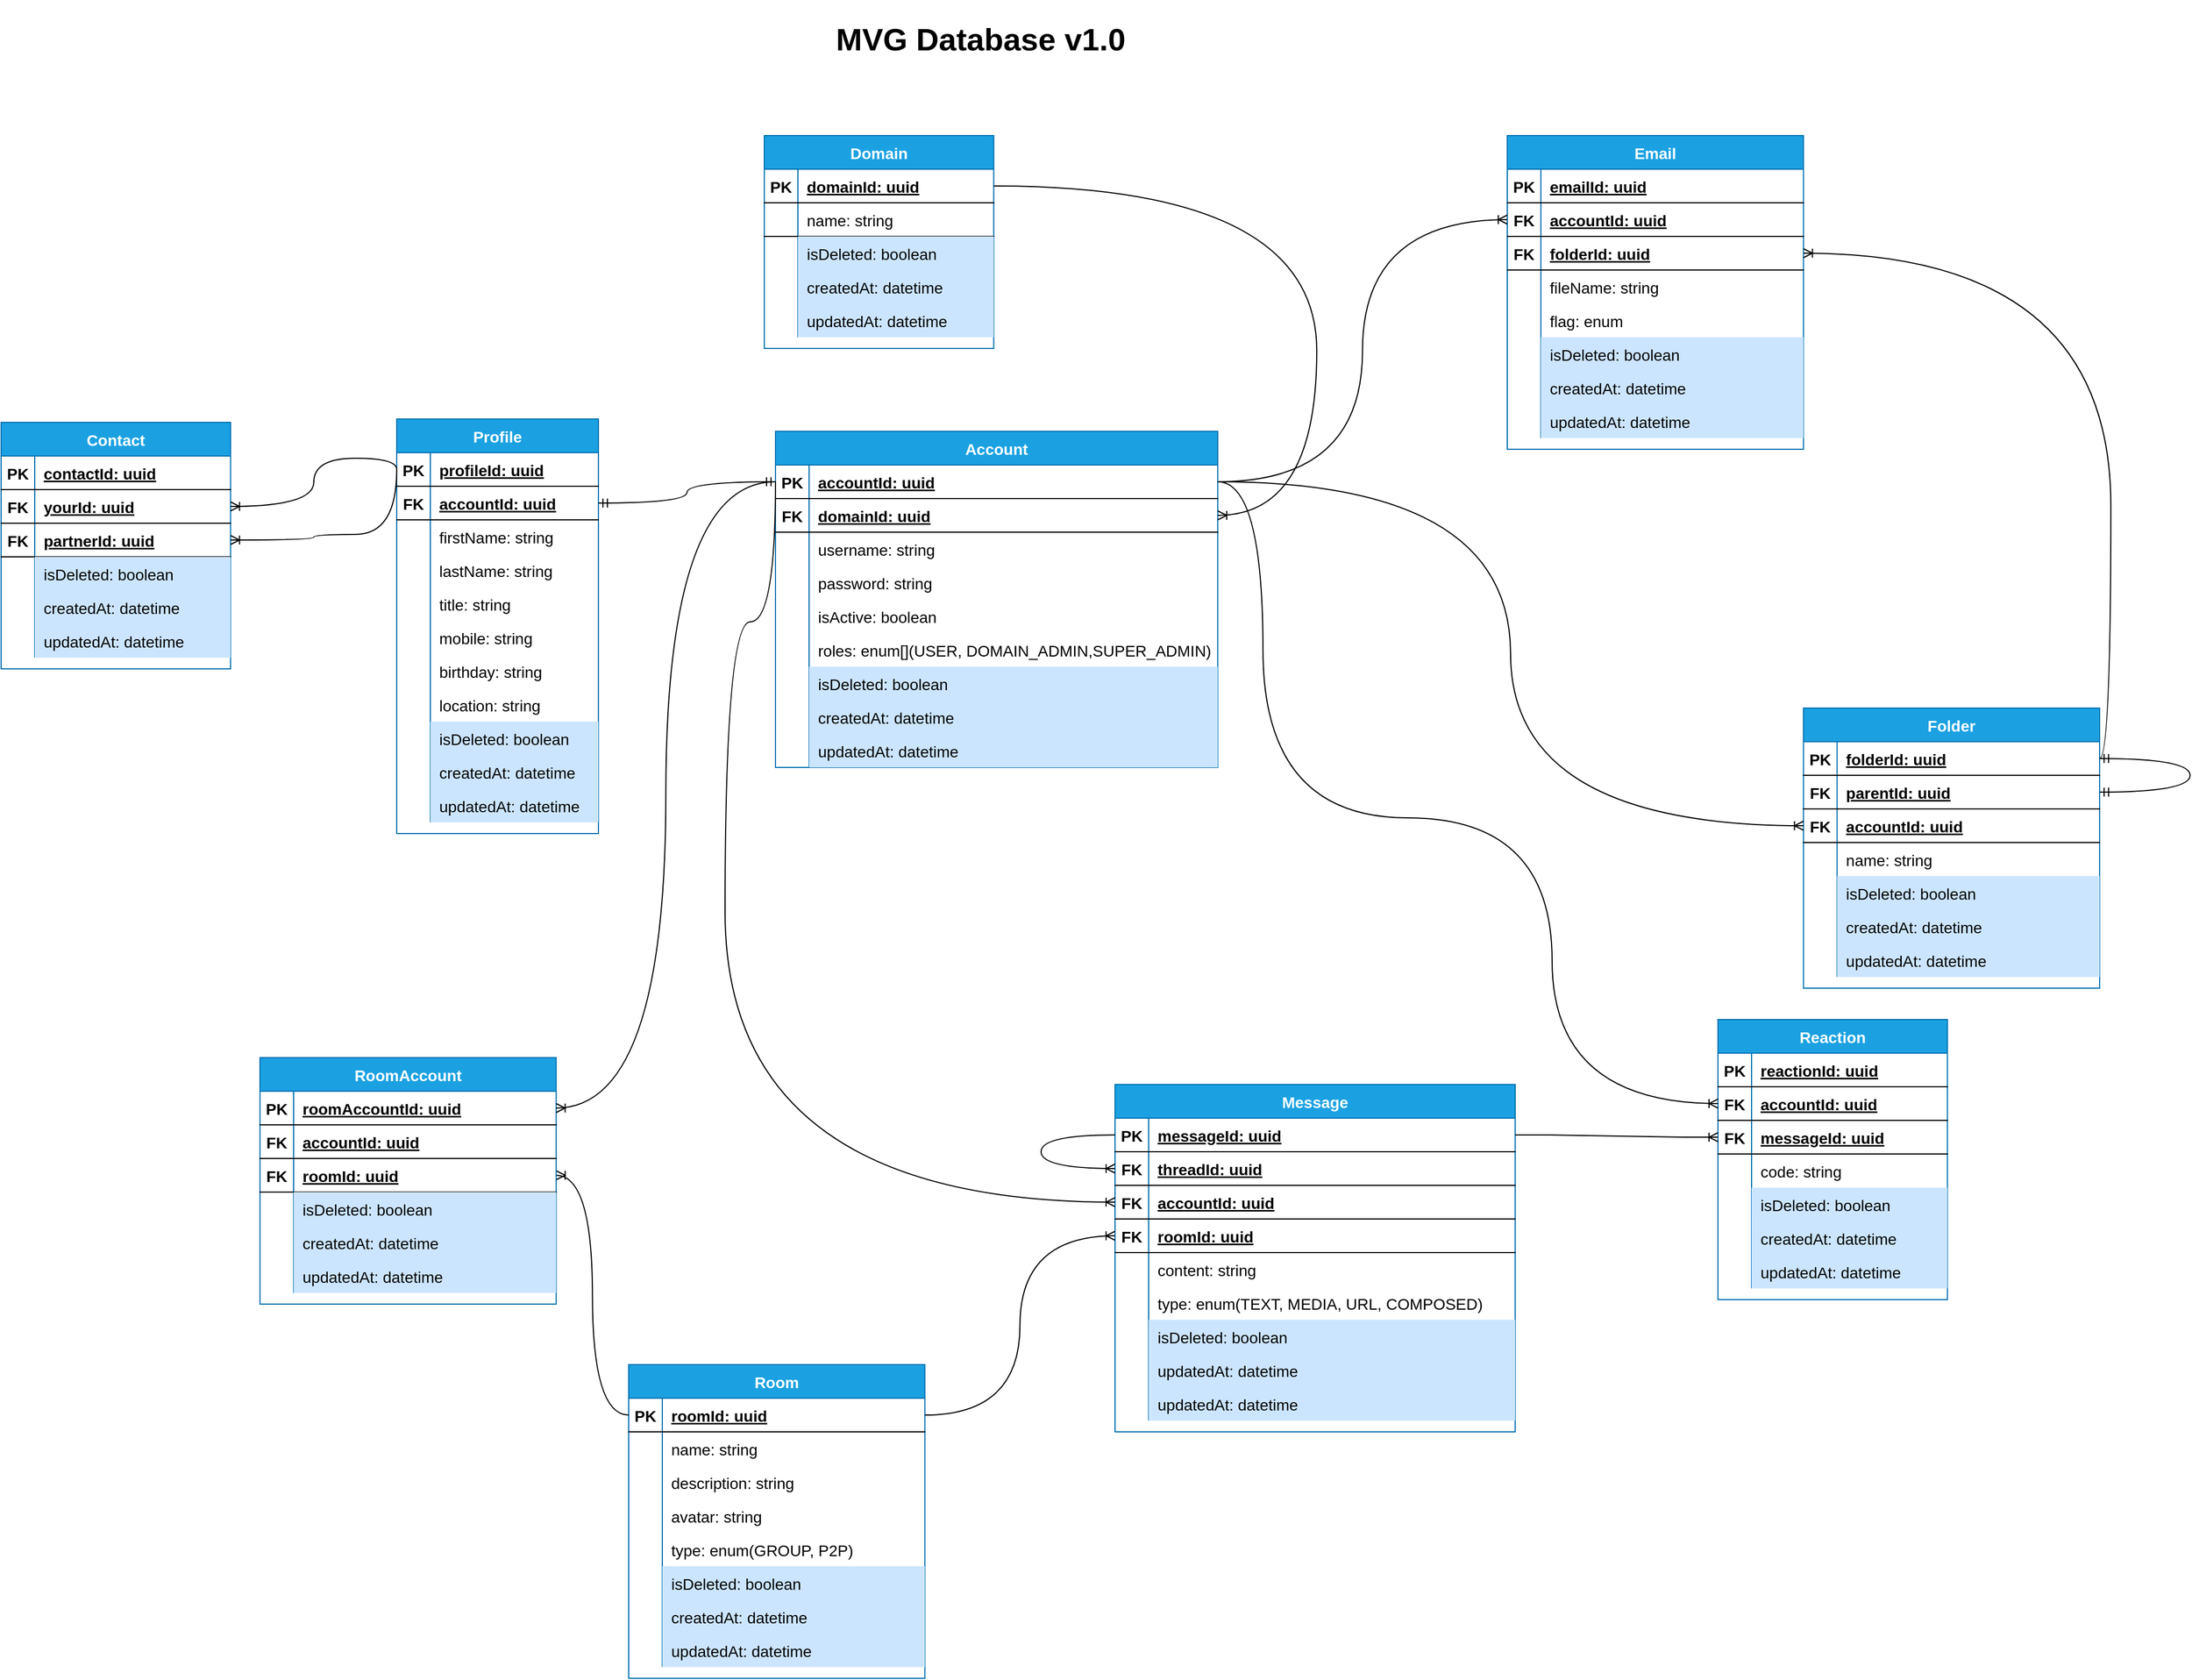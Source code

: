<mxfile version="15.7.3" type="device"><diagram id="kAnO4EsBl36Z863k4nFQ" name="Page-1"><mxGraphModel dx="2031" dy="1254" grid="0" gridSize="10" guides="1" tooltips="1" connect="1" arrows="1" fold="1" page="1" pageScale="1" pageWidth="3300" pageHeight="4681" math="0" shadow="0"><root><mxCell id="0"/><mxCell id="1" parent="0"/><mxCell id="TalbXH4G2WyM5g-w6SZA-1" value="Account" style="shape=table;startSize=30;container=1;collapsible=1;childLayout=tableLayout;fixedRows=1;rowLines=0;fontStyle=1;align=center;resizeLast=1;fontSize=14;fillColor=#1ba1e2;strokeColor=#006EAF;fontColor=#ffffff;" parent="1" vertex="1"><mxGeometry x="721" y="421" width="394.647" height="300" as="geometry"/></mxCell><mxCell id="TalbXH4G2WyM5g-w6SZA-2" value="" style="shape=partialRectangle;collapsible=0;dropTarget=0;pointerEvents=0;fillColor=none;top=0;left=0;bottom=1;right=0;points=[[0,0.5],[1,0.5]];portConstraint=eastwest;fontSize=14;" parent="TalbXH4G2WyM5g-w6SZA-1" vertex="1"><mxGeometry y="30" width="394.647" height="30" as="geometry"/></mxCell><mxCell id="TalbXH4G2WyM5g-w6SZA-3" value="PK" style="shape=partialRectangle;connectable=0;fillColor=none;top=0;left=0;bottom=0;right=0;fontStyle=1;overflow=hidden;fontSize=14;" parent="TalbXH4G2WyM5g-w6SZA-2" vertex="1"><mxGeometry width="30" height="30" as="geometry"><mxRectangle width="30" height="30" as="alternateBounds"/></mxGeometry></mxCell><mxCell id="TalbXH4G2WyM5g-w6SZA-4" value="accountId: uuid" style="shape=partialRectangle;connectable=0;fillColor=none;top=0;left=0;bottom=0;right=0;align=left;spacingLeft=6;fontStyle=5;overflow=hidden;fontSize=14;" parent="TalbXH4G2WyM5g-w6SZA-2" vertex="1"><mxGeometry x="30" width="364.647" height="30" as="geometry"><mxRectangle width="364.647" height="30" as="alternateBounds"/></mxGeometry></mxCell><mxCell id="6HtWbcueYHgHW7HRwBPC-24" value="" style="shape=partialRectangle;collapsible=0;dropTarget=0;pointerEvents=0;fillColor=none;top=0;left=0;bottom=1;right=0;points=[[0,0.5],[1,0.5]];portConstraint=eastwest;fontSize=14;" vertex="1" parent="TalbXH4G2WyM5g-w6SZA-1"><mxGeometry y="60" width="394.647" height="30" as="geometry"/></mxCell><mxCell id="6HtWbcueYHgHW7HRwBPC-25" value="FK" style="shape=partialRectangle;connectable=0;fillColor=none;top=0;left=0;bottom=0;right=0;fontStyle=1;overflow=hidden;fontSize=14;" vertex="1" parent="6HtWbcueYHgHW7HRwBPC-24"><mxGeometry width="30" height="30" as="geometry"><mxRectangle width="30" height="30" as="alternateBounds"/></mxGeometry></mxCell><mxCell id="6HtWbcueYHgHW7HRwBPC-26" value="domainId: uuid" style="shape=partialRectangle;connectable=0;fillColor=none;top=0;left=0;bottom=0;right=0;align=left;spacingLeft=6;fontStyle=5;overflow=hidden;fontSize=14;" vertex="1" parent="6HtWbcueYHgHW7HRwBPC-24"><mxGeometry x="30" width="364.647" height="30" as="geometry"><mxRectangle width="364.647" height="30" as="alternateBounds"/></mxGeometry></mxCell><mxCell id="TalbXH4G2WyM5g-w6SZA-8" value="" style="shape=partialRectangle;collapsible=0;dropTarget=0;pointerEvents=0;fillColor=none;top=0;left=0;bottom=0;right=0;points=[[0,0.5],[1,0.5]];portConstraint=eastwest;fontSize=14;" parent="TalbXH4G2WyM5g-w6SZA-1" vertex="1"><mxGeometry y="90" width="394.647" height="30" as="geometry"/></mxCell><mxCell id="TalbXH4G2WyM5g-w6SZA-9" value="" style="shape=partialRectangle;connectable=0;fillColor=none;top=0;left=0;bottom=0;right=0;editable=1;overflow=hidden;fontSize=14;" parent="TalbXH4G2WyM5g-w6SZA-8" vertex="1"><mxGeometry width="30" height="30" as="geometry"><mxRectangle width="30" height="30" as="alternateBounds"/></mxGeometry></mxCell><mxCell id="TalbXH4G2WyM5g-w6SZA-10" value="username: string" style="shape=partialRectangle;connectable=0;fillColor=none;top=0;left=0;bottom=0;right=0;align=left;spacingLeft=6;overflow=hidden;fontSize=14;" parent="TalbXH4G2WyM5g-w6SZA-8" vertex="1"><mxGeometry x="30" width="364.647" height="30" as="geometry"><mxRectangle width="364.647" height="30" as="alternateBounds"/></mxGeometry></mxCell><mxCell id="TalbXH4G2WyM5g-w6SZA-11" value="" style="shape=partialRectangle;collapsible=0;dropTarget=0;pointerEvents=0;fillColor=none;top=0;left=0;bottom=0;right=0;points=[[0,0.5],[1,0.5]];portConstraint=eastwest;fontSize=14;" parent="TalbXH4G2WyM5g-w6SZA-1" vertex="1"><mxGeometry y="120" width="394.647" height="30" as="geometry"/></mxCell><mxCell id="TalbXH4G2WyM5g-w6SZA-12" value="" style="shape=partialRectangle;connectable=0;fillColor=none;top=0;left=0;bottom=0;right=0;editable=1;overflow=hidden;fontSize=14;" parent="TalbXH4G2WyM5g-w6SZA-11" vertex="1"><mxGeometry width="30" height="30" as="geometry"><mxRectangle width="30" height="30" as="alternateBounds"/></mxGeometry></mxCell><mxCell id="TalbXH4G2WyM5g-w6SZA-13" value="password: string" style="shape=partialRectangle;connectable=0;fillColor=none;top=0;left=0;bottom=0;right=0;align=left;spacingLeft=6;overflow=hidden;fontSize=14;" parent="TalbXH4G2WyM5g-w6SZA-11" vertex="1"><mxGeometry x="30" width="364.647" height="30" as="geometry"><mxRectangle width="364.647" height="30" as="alternateBounds"/></mxGeometry></mxCell><mxCell id="TalbXH4G2WyM5g-w6SZA-43" value="" style="shape=partialRectangle;collapsible=0;dropTarget=0;pointerEvents=0;fillColor=none;top=0;left=0;bottom=0;right=0;points=[[0,0.5],[1,0.5]];portConstraint=eastwest;fontSize=14;" parent="TalbXH4G2WyM5g-w6SZA-1" vertex="1"><mxGeometry y="150" width="394.647" height="30" as="geometry"/></mxCell><mxCell id="TalbXH4G2WyM5g-w6SZA-44" value="" style="shape=partialRectangle;connectable=0;fillColor=none;top=0;left=0;bottom=0;right=0;editable=1;overflow=hidden;fontSize=14;" parent="TalbXH4G2WyM5g-w6SZA-43" vertex="1"><mxGeometry width="30" height="30" as="geometry"><mxRectangle width="30" height="30" as="alternateBounds"/></mxGeometry></mxCell><mxCell id="TalbXH4G2WyM5g-w6SZA-45" value="isActive: boolean" style="shape=partialRectangle;connectable=0;fillColor=none;top=0;left=0;bottom=0;right=0;align=left;spacingLeft=6;overflow=hidden;fontSize=14;" parent="TalbXH4G2WyM5g-w6SZA-43" vertex="1"><mxGeometry x="30" width="364.647" height="30" as="geometry"><mxRectangle width="364.647" height="30" as="alternateBounds"/></mxGeometry></mxCell><mxCell id="hnGKxhvVdRF4tCHTivGz-4" value="" style="shape=partialRectangle;collapsible=0;dropTarget=0;pointerEvents=0;fillColor=none;top=0;left=0;bottom=0;right=0;points=[[0,0.5],[1,0.5]];portConstraint=eastwest;fontSize=14;" parent="TalbXH4G2WyM5g-w6SZA-1" vertex="1"><mxGeometry y="180" width="394.647" height="30" as="geometry"/></mxCell><mxCell id="hnGKxhvVdRF4tCHTivGz-5" value="" style="shape=partialRectangle;connectable=0;fillColor=none;top=0;left=0;bottom=0;right=0;editable=1;overflow=hidden;fontSize=14;" parent="hnGKxhvVdRF4tCHTivGz-4" vertex="1"><mxGeometry width="30" height="30" as="geometry"><mxRectangle width="30" height="30" as="alternateBounds"/></mxGeometry></mxCell><mxCell id="hnGKxhvVdRF4tCHTivGz-6" value="roles: enum[](USER, DOMAIN_ADMIN,SUPER_ADMIN)" style="shape=partialRectangle;connectable=0;fillColor=none;top=0;left=0;bottom=0;right=0;align=left;spacingLeft=6;overflow=hidden;fontSize=14;" parent="hnGKxhvVdRF4tCHTivGz-4" vertex="1"><mxGeometry x="30" width="364.647" height="30" as="geometry"><mxRectangle width="364.647" height="30" as="alternateBounds"/></mxGeometry></mxCell><mxCell id="yCXrBkvxAOooYWZIE8E5-83" value="" style="shape=partialRectangle;collapsible=0;dropTarget=0;pointerEvents=0;fillColor=none;top=0;left=0;bottom=0;right=0;points=[[0,0.5],[1,0.5]];portConstraint=eastwest;fontSize=14;" parent="TalbXH4G2WyM5g-w6SZA-1" vertex="1"><mxGeometry y="210" width="394.647" height="30" as="geometry"/></mxCell><mxCell id="yCXrBkvxAOooYWZIE8E5-84" value="" style="shape=partialRectangle;connectable=0;fillColor=none;top=0;left=0;bottom=0;right=0;editable=1;overflow=hidden;fontSize=14;" parent="yCXrBkvxAOooYWZIE8E5-83" vertex="1"><mxGeometry width="30" height="30" as="geometry"><mxRectangle width="30" height="30" as="alternateBounds"/></mxGeometry></mxCell><mxCell id="yCXrBkvxAOooYWZIE8E5-85" value="isDeleted: boolean" style="shape=partialRectangle;connectable=0;fillColor=#cce5ff;top=0;left=0;bottom=0;right=0;align=left;spacingLeft=6;overflow=hidden;fontSize=14;strokeColor=#36393d;" parent="yCXrBkvxAOooYWZIE8E5-83" vertex="1"><mxGeometry x="30" width="364.647" height="30" as="geometry"><mxRectangle width="364.647" height="30" as="alternateBounds"/></mxGeometry></mxCell><mxCell id="TalbXH4G2WyM5g-w6SZA-98" value="" style="shape=partialRectangle;collapsible=0;dropTarget=0;pointerEvents=0;fillColor=none;top=0;left=0;bottom=0;right=0;points=[[0,0.5],[1,0.5]];portConstraint=eastwest;fontSize=14;" parent="TalbXH4G2WyM5g-w6SZA-1" vertex="1"><mxGeometry y="240" width="394.647" height="30" as="geometry"/></mxCell><mxCell id="TalbXH4G2WyM5g-w6SZA-99" value="" style="shape=partialRectangle;connectable=0;fillColor=none;top=0;left=0;bottom=0;right=0;editable=1;overflow=hidden;fontSize=14;" parent="TalbXH4G2WyM5g-w6SZA-98" vertex="1"><mxGeometry width="30" height="30" as="geometry"><mxRectangle width="30" height="30" as="alternateBounds"/></mxGeometry></mxCell><mxCell id="TalbXH4G2WyM5g-w6SZA-100" value="createdAt: datetime" style="shape=partialRectangle;connectable=0;fillColor=#cce5ff;top=0;left=0;bottom=0;right=0;align=left;spacingLeft=6;overflow=hidden;fontSize=14;strokeColor=#36393d;" parent="TalbXH4G2WyM5g-w6SZA-98" vertex="1"><mxGeometry x="30" width="364.647" height="30" as="geometry"><mxRectangle width="364.647" height="30" as="alternateBounds"/></mxGeometry></mxCell><mxCell id="TalbXH4G2WyM5g-w6SZA-101" value="" style="shape=partialRectangle;collapsible=0;dropTarget=0;pointerEvents=0;fillColor=none;top=0;left=0;bottom=0;right=0;points=[[0,0.5],[1,0.5]];portConstraint=eastwest;fontSize=14;" parent="TalbXH4G2WyM5g-w6SZA-1" vertex="1"><mxGeometry y="270" width="394.647" height="30" as="geometry"/></mxCell><mxCell id="TalbXH4G2WyM5g-w6SZA-102" value="" style="shape=partialRectangle;connectable=0;fillColor=none;top=0;left=0;bottom=0;right=0;editable=1;overflow=hidden;fontSize=14;" parent="TalbXH4G2WyM5g-w6SZA-101" vertex="1"><mxGeometry width="30" height="30" as="geometry"><mxRectangle width="30" height="30" as="alternateBounds"/></mxGeometry></mxCell><mxCell id="TalbXH4G2WyM5g-w6SZA-103" value="updatedAt: datetime" style="shape=partialRectangle;connectable=0;fillColor=#cce5ff;top=0;left=0;bottom=0;right=0;align=left;spacingLeft=6;overflow=hidden;fontSize=14;strokeColor=#36393d;" parent="TalbXH4G2WyM5g-w6SZA-101" vertex="1"><mxGeometry x="30" width="364.647" height="30" as="geometry"><mxRectangle width="364.647" height="30" as="alternateBounds"/></mxGeometry></mxCell><mxCell id="TalbXH4G2WyM5g-w6SZA-14" value="Profile" style="shape=table;startSize=30;container=1;collapsible=1;childLayout=tableLayout;fixedRows=1;rowLines=0;fontStyle=1;align=center;resizeLast=1;fontSize=14;fillColor=#1ba1e2;strokeColor=#006EAF;fontColor=#ffffff;" parent="1" vertex="1"><mxGeometry x="383" y="410" width="180" height="370" as="geometry"/></mxCell><mxCell id="TalbXH4G2WyM5g-w6SZA-46" value="" style="shape=partialRectangle;collapsible=0;dropTarget=0;pointerEvents=0;fillColor=none;top=0;left=0;bottom=1;right=0;points=[[0,0.5],[1,0.5]];portConstraint=eastwest;fontSize=14;" parent="TalbXH4G2WyM5g-w6SZA-14" vertex="1"><mxGeometry y="30" width="180" height="30" as="geometry"/></mxCell><mxCell id="TalbXH4G2WyM5g-w6SZA-47" value="PK" style="shape=partialRectangle;connectable=0;fillColor=none;top=0;left=0;bottom=0;right=0;fontStyle=1;overflow=hidden;fontSize=14;" parent="TalbXH4G2WyM5g-w6SZA-46" vertex="1"><mxGeometry width="30" height="30" as="geometry"><mxRectangle width="30" height="30" as="alternateBounds"/></mxGeometry></mxCell><mxCell id="TalbXH4G2WyM5g-w6SZA-48" value="profileId: uuid" style="shape=partialRectangle;connectable=0;fillColor=none;top=0;left=0;bottom=0;right=0;align=left;spacingLeft=6;fontStyle=5;overflow=hidden;fontSize=14;" parent="TalbXH4G2WyM5g-w6SZA-46" vertex="1"><mxGeometry x="30" width="150" height="30" as="geometry"><mxRectangle width="150" height="30" as="alternateBounds"/></mxGeometry></mxCell><mxCell id="TalbXH4G2WyM5g-w6SZA-15" value="" style="shape=partialRectangle;collapsible=0;dropTarget=0;pointerEvents=0;fillColor=none;top=0;left=0;bottom=1;right=0;points=[[0,0.5],[1,0.5]];portConstraint=eastwest;fontSize=14;" parent="TalbXH4G2WyM5g-w6SZA-14" vertex="1"><mxGeometry y="60" width="180" height="30" as="geometry"/></mxCell><mxCell id="TalbXH4G2WyM5g-w6SZA-16" value="FK" style="shape=partialRectangle;connectable=0;fillColor=none;top=0;left=0;bottom=0;right=0;fontStyle=1;overflow=hidden;fontSize=14;" parent="TalbXH4G2WyM5g-w6SZA-15" vertex="1"><mxGeometry width="30" height="30" as="geometry"><mxRectangle width="30" height="30" as="alternateBounds"/></mxGeometry></mxCell><mxCell id="TalbXH4G2WyM5g-w6SZA-17" value="accountId: uuid" style="shape=partialRectangle;connectable=0;fillColor=none;top=0;left=0;bottom=0;right=0;align=left;spacingLeft=6;fontStyle=5;overflow=hidden;fontSize=14;" parent="TalbXH4G2WyM5g-w6SZA-15" vertex="1"><mxGeometry x="30" width="150" height="30" as="geometry"><mxRectangle width="150" height="30" as="alternateBounds"/></mxGeometry></mxCell><mxCell id="TalbXH4G2WyM5g-w6SZA-18" value="" style="shape=partialRectangle;collapsible=0;dropTarget=0;pointerEvents=0;fillColor=none;top=0;left=0;bottom=0;right=0;points=[[0,0.5],[1,0.5]];portConstraint=eastwest;fontSize=14;" parent="TalbXH4G2WyM5g-w6SZA-14" vertex="1"><mxGeometry y="90" width="180" height="30" as="geometry"/></mxCell><mxCell id="TalbXH4G2WyM5g-w6SZA-19" value="" style="shape=partialRectangle;connectable=0;fillColor=none;top=0;left=0;bottom=0;right=0;editable=1;overflow=hidden;fontSize=14;" parent="TalbXH4G2WyM5g-w6SZA-18" vertex="1"><mxGeometry width="30" height="30" as="geometry"><mxRectangle width="30" height="30" as="alternateBounds"/></mxGeometry></mxCell><mxCell id="TalbXH4G2WyM5g-w6SZA-20" value="firstName: string" style="shape=partialRectangle;connectable=0;fillColor=none;top=0;left=0;bottom=0;right=0;align=left;spacingLeft=6;overflow=hidden;fontSize=14;" parent="TalbXH4G2WyM5g-w6SZA-18" vertex="1"><mxGeometry x="30" width="150" height="30" as="geometry"><mxRectangle width="150" height="30" as="alternateBounds"/></mxGeometry></mxCell><mxCell id="TalbXH4G2WyM5g-w6SZA-21" value="" style="shape=partialRectangle;collapsible=0;dropTarget=0;pointerEvents=0;fillColor=none;top=0;left=0;bottom=0;right=0;points=[[0,0.5],[1,0.5]];portConstraint=eastwest;fontSize=14;" parent="TalbXH4G2WyM5g-w6SZA-14" vertex="1"><mxGeometry y="120" width="180" height="30" as="geometry"/></mxCell><mxCell id="TalbXH4G2WyM5g-w6SZA-22" value="" style="shape=partialRectangle;connectable=0;fillColor=none;top=0;left=0;bottom=0;right=0;editable=1;overflow=hidden;fontSize=14;" parent="TalbXH4G2WyM5g-w6SZA-21" vertex="1"><mxGeometry width="30" height="30" as="geometry"><mxRectangle width="30" height="30" as="alternateBounds"/></mxGeometry></mxCell><mxCell id="TalbXH4G2WyM5g-w6SZA-23" value="lastName: string" style="shape=partialRectangle;connectable=0;fillColor=none;top=0;left=0;bottom=0;right=0;align=left;spacingLeft=6;overflow=hidden;fontSize=14;" parent="TalbXH4G2WyM5g-w6SZA-21" vertex="1"><mxGeometry x="30" width="150" height="30" as="geometry"><mxRectangle width="150" height="30" as="alternateBounds"/></mxGeometry></mxCell><mxCell id="TalbXH4G2WyM5g-w6SZA-24" value="" style="shape=partialRectangle;collapsible=0;dropTarget=0;pointerEvents=0;fillColor=none;top=0;left=0;bottom=0;right=0;points=[[0,0.5],[1,0.5]];portConstraint=eastwest;fontSize=14;" parent="TalbXH4G2WyM5g-w6SZA-14" vertex="1"><mxGeometry y="150" width="180" height="30" as="geometry"/></mxCell><mxCell id="TalbXH4G2WyM5g-w6SZA-25" value="" style="shape=partialRectangle;connectable=0;fillColor=none;top=0;left=0;bottom=0;right=0;editable=1;overflow=hidden;fontSize=14;" parent="TalbXH4G2WyM5g-w6SZA-24" vertex="1"><mxGeometry width="30" height="30" as="geometry"><mxRectangle width="30" height="30" as="alternateBounds"/></mxGeometry></mxCell><mxCell id="TalbXH4G2WyM5g-w6SZA-26" value="title: string" style="shape=partialRectangle;connectable=0;fillColor=none;top=0;left=0;bottom=0;right=0;align=left;spacingLeft=6;overflow=hidden;fontSize=14;" parent="TalbXH4G2WyM5g-w6SZA-24" vertex="1"><mxGeometry x="30" width="150" height="30" as="geometry"><mxRectangle width="150" height="30" as="alternateBounds"/></mxGeometry></mxCell><mxCell id="TalbXH4G2WyM5g-w6SZA-27" value="" style="shape=partialRectangle;collapsible=0;dropTarget=0;pointerEvents=0;fillColor=none;top=0;left=0;bottom=0;right=0;points=[[0,0.5],[1,0.5]];portConstraint=eastwest;fontSize=14;" parent="TalbXH4G2WyM5g-w6SZA-14" vertex="1"><mxGeometry y="180" width="180" height="30" as="geometry"/></mxCell><mxCell id="TalbXH4G2WyM5g-w6SZA-28" value="" style="shape=partialRectangle;connectable=0;fillColor=none;top=0;left=0;bottom=0;right=0;editable=1;overflow=hidden;fontSize=14;" parent="TalbXH4G2WyM5g-w6SZA-27" vertex="1"><mxGeometry width="30" height="30" as="geometry"><mxRectangle width="30" height="30" as="alternateBounds"/></mxGeometry></mxCell><mxCell id="TalbXH4G2WyM5g-w6SZA-29" value="mobile: string" style="shape=partialRectangle;connectable=0;fillColor=none;top=0;left=0;bottom=0;right=0;align=left;spacingLeft=6;overflow=hidden;fontSize=14;" parent="TalbXH4G2WyM5g-w6SZA-27" vertex="1"><mxGeometry x="30" width="150" height="30" as="geometry"><mxRectangle width="150" height="30" as="alternateBounds"/></mxGeometry></mxCell><mxCell id="TalbXH4G2WyM5g-w6SZA-30" value="" style="shape=partialRectangle;collapsible=0;dropTarget=0;pointerEvents=0;fillColor=none;top=0;left=0;bottom=0;right=0;points=[[0,0.5],[1,0.5]];portConstraint=eastwest;fontSize=14;" parent="TalbXH4G2WyM5g-w6SZA-14" vertex="1"><mxGeometry y="210" width="180" height="30" as="geometry"/></mxCell><mxCell id="TalbXH4G2WyM5g-w6SZA-31" value="" style="shape=partialRectangle;connectable=0;fillColor=none;top=0;left=0;bottom=0;right=0;editable=1;overflow=hidden;fontSize=14;" parent="TalbXH4G2WyM5g-w6SZA-30" vertex="1"><mxGeometry width="30" height="30" as="geometry"><mxRectangle width="30" height="30" as="alternateBounds"/></mxGeometry></mxCell><mxCell id="TalbXH4G2WyM5g-w6SZA-32" value="birthday: string" style="shape=partialRectangle;connectable=0;fillColor=none;top=0;left=0;bottom=0;right=0;align=left;spacingLeft=6;overflow=hidden;fontSize=14;" parent="TalbXH4G2WyM5g-w6SZA-30" vertex="1"><mxGeometry x="30" width="150" height="30" as="geometry"><mxRectangle width="150" height="30" as="alternateBounds"/></mxGeometry></mxCell><mxCell id="TalbXH4G2WyM5g-w6SZA-33" value="" style="shape=partialRectangle;collapsible=0;dropTarget=0;pointerEvents=0;fillColor=none;top=0;left=0;bottom=0;right=0;points=[[0,0.5],[1,0.5]];portConstraint=eastwest;fontSize=14;" parent="TalbXH4G2WyM5g-w6SZA-14" vertex="1"><mxGeometry y="240" width="180" height="30" as="geometry"/></mxCell><mxCell id="TalbXH4G2WyM5g-w6SZA-34" value="" style="shape=partialRectangle;connectable=0;fillColor=none;top=0;left=0;bottom=0;right=0;editable=1;overflow=hidden;fontSize=14;" parent="TalbXH4G2WyM5g-w6SZA-33" vertex="1"><mxGeometry width="30" height="30" as="geometry"><mxRectangle width="30" height="30" as="alternateBounds"/></mxGeometry></mxCell><mxCell id="TalbXH4G2WyM5g-w6SZA-35" value="location: string" style="shape=partialRectangle;connectable=0;fillColor=none;top=0;left=0;bottom=0;right=0;align=left;spacingLeft=6;overflow=hidden;fontSize=14;" parent="TalbXH4G2WyM5g-w6SZA-33" vertex="1"><mxGeometry x="30" width="150" height="30" as="geometry"><mxRectangle width="150" height="30" as="alternateBounds"/></mxGeometry></mxCell><mxCell id="yCXrBkvxAOooYWZIE8E5-89" value="" style="shape=partialRectangle;collapsible=0;dropTarget=0;pointerEvents=0;fillColor=none;top=0;left=0;bottom=0;right=0;points=[[0,0.5],[1,0.5]];portConstraint=eastwest;fontSize=14;" parent="TalbXH4G2WyM5g-w6SZA-14" vertex="1"><mxGeometry y="270" width="180" height="30" as="geometry"/></mxCell><mxCell id="yCXrBkvxAOooYWZIE8E5-90" value="" style="shape=partialRectangle;connectable=0;fillColor=none;top=0;left=0;bottom=0;right=0;editable=1;overflow=hidden;fontSize=14;" parent="yCXrBkvxAOooYWZIE8E5-89" vertex="1"><mxGeometry width="30" height="30" as="geometry"><mxRectangle width="30" height="30" as="alternateBounds"/></mxGeometry></mxCell><mxCell id="yCXrBkvxAOooYWZIE8E5-91" value="isDeleted: boolean" style="shape=partialRectangle;connectable=0;fillColor=#cce5ff;top=0;left=0;bottom=0;right=0;align=left;spacingLeft=6;overflow=hidden;fontSize=14;strokeColor=#36393d;" parent="yCXrBkvxAOooYWZIE8E5-89" vertex="1"><mxGeometry x="30" width="150" height="30" as="geometry"><mxRectangle width="150" height="30" as="alternateBounds"/></mxGeometry></mxCell><mxCell id="TalbXH4G2WyM5g-w6SZA-92" value="" style="shape=partialRectangle;collapsible=0;dropTarget=0;pointerEvents=0;fillColor=none;top=0;left=0;bottom=0;right=0;points=[[0,0.5],[1,0.5]];portConstraint=eastwest;fontSize=14;" parent="TalbXH4G2WyM5g-w6SZA-14" vertex="1"><mxGeometry y="300" width="180" height="30" as="geometry"/></mxCell><mxCell id="TalbXH4G2WyM5g-w6SZA-93" value="" style="shape=partialRectangle;connectable=0;fillColor=none;top=0;left=0;bottom=0;right=0;editable=1;overflow=hidden;fontSize=14;" parent="TalbXH4G2WyM5g-w6SZA-92" vertex="1"><mxGeometry width="30" height="30" as="geometry"><mxRectangle width="30" height="30" as="alternateBounds"/></mxGeometry></mxCell><mxCell id="TalbXH4G2WyM5g-w6SZA-94" value="createdAt: datetime" style="shape=partialRectangle;connectable=0;fillColor=#cce5ff;top=0;left=0;bottom=0;right=0;align=left;spacingLeft=6;overflow=hidden;fontSize=14;strokeColor=#36393d;" parent="TalbXH4G2WyM5g-w6SZA-92" vertex="1"><mxGeometry x="30" width="150" height="30" as="geometry"><mxRectangle width="150" height="30" as="alternateBounds"/></mxGeometry></mxCell><mxCell id="TalbXH4G2WyM5g-w6SZA-95" value="" style="shape=partialRectangle;collapsible=0;dropTarget=0;pointerEvents=0;fillColor=none;top=0;left=0;bottom=0;right=0;points=[[0,0.5],[1,0.5]];portConstraint=eastwest;fontSize=14;" parent="TalbXH4G2WyM5g-w6SZA-14" vertex="1"><mxGeometry y="330" width="180" height="30" as="geometry"/></mxCell><mxCell id="TalbXH4G2WyM5g-w6SZA-96" value="" style="shape=partialRectangle;connectable=0;fillColor=none;top=0;left=0;bottom=0;right=0;editable=1;overflow=hidden;fontSize=14;" parent="TalbXH4G2WyM5g-w6SZA-95" vertex="1"><mxGeometry width="30" height="30" as="geometry"><mxRectangle width="30" height="30" as="alternateBounds"/></mxGeometry></mxCell><mxCell id="TalbXH4G2WyM5g-w6SZA-97" value="updatedAt: datetime" style="shape=partialRectangle;connectable=0;fillColor=#cce5ff;top=0;left=0;bottom=0;right=0;align=left;spacingLeft=6;overflow=hidden;fontSize=14;strokeColor=#36393d;" parent="TalbXH4G2WyM5g-w6SZA-95" vertex="1"><mxGeometry x="30" width="150" height="30" as="geometry"><mxRectangle width="150" height="30" as="alternateBounds"/></mxGeometry></mxCell><mxCell id="TalbXH4G2WyM5g-w6SZA-42" value="" style="edgeStyle=orthogonalEdgeStyle;fontSize=12;html=1;endArrow=ERmandOne;startArrow=ERmandOne;rounded=0;exitX=0;exitY=0.5;exitDx=0;exitDy=0;entryX=1;entryY=0.5;entryDx=0;entryDy=0;curved=1;" parent="1" source="TalbXH4G2WyM5g-w6SZA-2" target="TalbXH4G2WyM5g-w6SZA-15" edge="1"><mxGeometry width="100" height="100" relative="1" as="geometry"><mxPoint x="703" y="898" as="sourcePoint"/><mxPoint x="838" y="826" as="targetPoint"/></mxGeometry></mxCell><mxCell id="TalbXH4G2WyM5g-w6SZA-76" value="Message" style="shape=table;startSize=30;container=1;collapsible=1;childLayout=tableLayout;fixedRows=1;rowLines=0;fontStyle=1;align=center;resizeLast=1;fontSize=14;fillColor=#1ba1e2;strokeColor=#006EAF;fontColor=#ffffff;" parent="1" vertex="1"><mxGeometry x="1024" y="1004" width="357.071" height="310" as="geometry"/></mxCell><mxCell id="TalbXH4G2WyM5g-w6SZA-141" value="" style="shape=partialRectangle;collapsible=0;dropTarget=0;pointerEvents=0;fillColor=none;top=0;left=0;bottom=1;right=0;points=[[0,0.5],[1,0.5]];portConstraint=eastwest;fontSize=14;" parent="TalbXH4G2WyM5g-w6SZA-76" vertex="1"><mxGeometry y="30" width="357.071" height="30" as="geometry"/></mxCell><mxCell id="TalbXH4G2WyM5g-w6SZA-142" value="PK" style="shape=partialRectangle;connectable=0;fillColor=none;top=0;left=0;bottom=0;right=0;fontStyle=1;overflow=hidden;fontSize=14;" parent="TalbXH4G2WyM5g-w6SZA-141" vertex="1"><mxGeometry width="30" height="30" as="geometry"><mxRectangle width="30" height="30" as="alternateBounds"/></mxGeometry></mxCell><mxCell id="TalbXH4G2WyM5g-w6SZA-143" value="messageId: uuid" style="shape=partialRectangle;connectable=0;fillColor=none;top=0;left=0;bottom=0;right=0;align=left;spacingLeft=6;fontStyle=5;overflow=hidden;fontSize=14;" parent="TalbXH4G2WyM5g-w6SZA-141" vertex="1"><mxGeometry x="30" width="327.071" height="30" as="geometry"><mxRectangle width="327.071" height="30" as="alternateBounds"/></mxGeometry></mxCell><mxCell id="TalbXH4G2WyM5g-w6SZA-221" value="" style="shape=partialRectangle;collapsible=0;dropTarget=0;pointerEvents=0;fillColor=none;top=0;left=0;bottom=1;right=0;points=[[0,0.5],[1,0.5]];portConstraint=eastwest;fontSize=14;" parent="TalbXH4G2WyM5g-w6SZA-76" vertex="1"><mxGeometry y="60" width="357.071" height="30" as="geometry"/></mxCell><mxCell id="TalbXH4G2WyM5g-w6SZA-222" value="FK" style="shape=partialRectangle;connectable=0;fillColor=none;top=0;left=0;bottom=0;right=0;fontStyle=1;overflow=hidden;fontSize=14;" parent="TalbXH4G2WyM5g-w6SZA-221" vertex="1"><mxGeometry width="30" height="30" as="geometry"><mxRectangle width="30" height="30" as="alternateBounds"/></mxGeometry></mxCell><mxCell id="TalbXH4G2WyM5g-w6SZA-223" value="threadId: uuid" style="shape=partialRectangle;connectable=0;fillColor=none;top=0;left=0;bottom=0;right=0;align=left;spacingLeft=6;fontStyle=5;overflow=hidden;fontSize=14;" parent="TalbXH4G2WyM5g-w6SZA-221" vertex="1"><mxGeometry x="30" width="327.071" height="30" as="geometry"><mxRectangle width="327.071" height="30" as="alternateBounds"/></mxGeometry></mxCell><mxCell id="yCXrBkvxAOooYWZIE8E5-147" value="" style="shape=partialRectangle;collapsible=0;dropTarget=0;pointerEvents=0;fillColor=none;top=0;left=0;bottom=1;right=0;points=[[0,0.5],[1,0.5]];portConstraint=eastwest;fontSize=14;" parent="TalbXH4G2WyM5g-w6SZA-76" vertex="1"><mxGeometry y="90" width="357.071" height="30" as="geometry"/></mxCell><mxCell id="yCXrBkvxAOooYWZIE8E5-148" value="FK" style="shape=partialRectangle;connectable=0;fillColor=none;top=0;left=0;bottom=0;right=0;fontStyle=1;overflow=hidden;fontSize=14;" parent="yCXrBkvxAOooYWZIE8E5-147" vertex="1"><mxGeometry width="30" height="30" as="geometry"><mxRectangle width="30" height="30" as="alternateBounds"/></mxGeometry></mxCell><mxCell id="yCXrBkvxAOooYWZIE8E5-149" value="accountId: uuid" style="shape=partialRectangle;connectable=0;fillColor=none;top=0;left=0;bottom=0;right=0;align=left;spacingLeft=6;fontStyle=5;overflow=hidden;fontSize=14;" parent="yCXrBkvxAOooYWZIE8E5-147" vertex="1"><mxGeometry x="30" width="327.071" height="30" as="geometry"><mxRectangle width="327.071" height="30" as="alternateBounds"/></mxGeometry></mxCell><mxCell id="yCXrBkvxAOooYWZIE8E5-1" value="" style="shape=partialRectangle;collapsible=0;dropTarget=0;pointerEvents=0;fillColor=none;top=0;left=0;bottom=1;right=0;points=[[0,0.5],[1,0.5]];portConstraint=eastwest;fontSize=14;" parent="TalbXH4G2WyM5g-w6SZA-76" vertex="1"><mxGeometry y="120" width="357.071" height="30" as="geometry"/></mxCell><mxCell id="yCXrBkvxAOooYWZIE8E5-2" value="FK" style="shape=partialRectangle;connectable=0;fillColor=none;top=0;left=0;bottom=0;right=0;fontStyle=1;overflow=hidden;fontSize=14;" parent="yCXrBkvxAOooYWZIE8E5-1" vertex="1"><mxGeometry width="30" height="30" as="geometry"><mxRectangle width="30" height="30" as="alternateBounds"/></mxGeometry></mxCell><mxCell id="yCXrBkvxAOooYWZIE8E5-3" value="roomId: uuid" style="shape=partialRectangle;connectable=0;fillColor=none;top=0;left=0;bottom=0;right=0;align=left;spacingLeft=6;fontStyle=5;overflow=hidden;fontSize=14;" parent="yCXrBkvxAOooYWZIE8E5-1" vertex="1"><mxGeometry x="30" width="327.071" height="30" as="geometry"><mxRectangle width="327.071" height="30" as="alternateBounds"/></mxGeometry></mxCell><mxCell id="TalbXH4G2WyM5g-w6SZA-80" value="" style="shape=partialRectangle;collapsible=0;dropTarget=0;pointerEvents=0;fillColor=none;top=0;left=0;bottom=0;right=0;points=[[0,0.5],[1,0.5]];portConstraint=eastwest;fontSize=14;" parent="TalbXH4G2WyM5g-w6SZA-76" vertex="1"><mxGeometry y="150" width="357.071" height="30" as="geometry"/></mxCell><mxCell id="TalbXH4G2WyM5g-w6SZA-81" value="" style="shape=partialRectangle;connectable=0;fillColor=none;top=0;left=0;bottom=0;right=0;editable=1;overflow=hidden;fontSize=14;" parent="TalbXH4G2WyM5g-w6SZA-80" vertex="1"><mxGeometry width="30" height="30" as="geometry"><mxRectangle width="30" height="30" as="alternateBounds"/></mxGeometry></mxCell><mxCell id="TalbXH4G2WyM5g-w6SZA-82" value="content: string" style="shape=partialRectangle;connectable=0;fillColor=none;top=0;left=0;bottom=0;right=0;align=left;spacingLeft=6;overflow=hidden;fontSize=14;" parent="TalbXH4G2WyM5g-w6SZA-80" vertex="1"><mxGeometry x="30" width="327.071" height="30" as="geometry"><mxRectangle width="327.071" height="30" as="alternateBounds"/></mxGeometry></mxCell><mxCell id="TalbXH4G2WyM5g-w6SZA-83" value="" style="shape=partialRectangle;collapsible=0;dropTarget=0;pointerEvents=0;fillColor=none;top=0;left=0;bottom=0;right=0;points=[[0,0.5],[1,0.5]];portConstraint=eastwest;fontSize=14;" parent="TalbXH4G2WyM5g-w6SZA-76" vertex="1"><mxGeometry y="180" width="357.071" height="30" as="geometry"/></mxCell><mxCell id="TalbXH4G2WyM5g-w6SZA-84" value="" style="shape=partialRectangle;connectable=0;fillColor=none;top=0;left=0;bottom=0;right=0;editable=1;overflow=hidden;fontSize=14;" parent="TalbXH4G2WyM5g-w6SZA-83" vertex="1"><mxGeometry width="30" height="30" as="geometry"><mxRectangle width="30" height="30" as="alternateBounds"/></mxGeometry></mxCell><mxCell id="TalbXH4G2WyM5g-w6SZA-85" value="type: enum(TEXT, MEDIA, URL, COMPOSED)" style="shape=partialRectangle;connectable=0;fillColor=none;top=0;left=0;bottom=0;right=0;align=left;spacingLeft=6;overflow=hidden;fontSize=14;" parent="TalbXH4G2WyM5g-w6SZA-83" vertex="1"><mxGeometry x="30" width="327.071" height="30" as="geometry"><mxRectangle width="327.071" height="30" as="alternateBounds"/></mxGeometry></mxCell><mxCell id="TalbXH4G2WyM5g-w6SZA-110" value="" style="shape=partialRectangle;collapsible=0;dropTarget=0;pointerEvents=0;fillColor=none;top=0;left=0;bottom=0;right=0;points=[[0,0.5],[1,0.5]];portConstraint=eastwest;fontSize=14;" parent="TalbXH4G2WyM5g-w6SZA-76" vertex="1"><mxGeometry y="210" width="357.071" height="30" as="geometry"/></mxCell><mxCell id="TalbXH4G2WyM5g-w6SZA-111" value="" style="shape=partialRectangle;connectable=0;fillColor=none;top=0;left=0;bottom=0;right=0;editable=1;overflow=hidden;fontSize=14;" parent="TalbXH4G2WyM5g-w6SZA-110" vertex="1"><mxGeometry width="30" height="30" as="geometry"><mxRectangle width="30" height="30" as="alternateBounds"/></mxGeometry></mxCell><mxCell id="TalbXH4G2WyM5g-w6SZA-112" value="isDeleted: boolean" style="shape=partialRectangle;connectable=0;fillColor=#cce5ff;top=0;left=0;bottom=0;right=0;align=left;spacingLeft=6;overflow=hidden;fontSize=14;strokeColor=#36393d;" parent="TalbXH4G2WyM5g-w6SZA-110" vertex="1"><mxGeometry x="30" width="327.071" height="30" as="geometry"><mxRectangle width="327.071" height="30" as="alternateBounds"/></mxGeometry></mxCell><mxCell id="TalbXH4G2WyM5g-w6SZA-113" value="" style="shape=partialRectangle;collapsible=0;dropTarget=0;pointerEvents=0;fillColor=none;top=0;left=0;bottom=0;right=0;points=[[0,0.5],[1,0.5]];portConstraint=eastwest;fontSize=14;" parent="TalbXH4G2WyM5g-w6SZA-76" vertex="1"><mxGeometry y="240" width="357.071" height="30" as="geometry"/></mxCell><mxCell id="TalbXH4G2WyM5g-w6SZA-114" value="" style="shape=partialRectangle;connectable=0;fillColor=none;top=0;left=0;bottom=0;right=0;editable=1;overflow=hidden;fontSize=14;" parent="TalbXH4G2WyM5g-w6SZA-113" vertex="1"><mxGeometry width="30" height="30" as="geometry"><mxRectangle width="30" height="30" as="alternateBounds"/></mxGeometry></mxCell><mxCell id="TalbXH4G2WyM5g-w6SZA-115" value="updatedAt: datetime" style="shape=partialRectangle;connectable=0;fillColor=#cce5ff;top=0;left=0;bottom=0;right=0;align=left;spacingLeft=6;overflow=hidden;fontSize=14;strokeColor=#36393d;" parent="TalbXH4G2WyM5g-w6SZA-113" vertex="1"><mxGeometry x="30" width="327.071" height="30" as="geometry"><mxRectangle width="327.071" height="30" as="alternateBounds"/></mxGeometry></mxCell><mxCell id="yCXrBkvxAOooYWZIE8E5-68" value="" style="shape=partialRectangle;collapsible=0;dropTarget=0;pointerEvents=0;fillColor=none;top=0;left=0;bottom=0;right=0;points=[[0,0.5],[1,0.5]];portConstraint=eastwest;fontSize=14;" parent="TalbXH4G2WyM5g-w6SZA-76" vertex="1"><mxGeometry y="270" width="357.071" height="30" as="geometry"/></mxCell><mxCell id="yCXrBkvxAOooYWZIE8E5-69" value="" style="shape=partialRectangle;connectable=0;fillColor=none;top=0;left=0;bottom=0;right=0;editable=1;overflow=hidden;fontSize=14;" parent="yCXrBkvxAOooYWZIE8E5-68" vertex="1"><mxGeometry width="30" height="30" as="geometry"><mxRectangle width="30" height="30" as="alternateBounds"/></mxGeometry></mxCell><mxCell id="yCXrBkvxAOooYWZIE8E5-70" value="updatedAt: datetime" style="shape=partialRectangle;connectable=0;fillColor=#cce5ff;top=0;left=0;bottom=0;right=0;align=left;spacingLeft=6;overflow=hidden;fontSize=14;strokeColor=#36393d;" parent="yCXrBkvxAOooYWZIE8E5-68" vertex="1"><mxGeometry x="30" width="327.071" height="30" as="geometry"><mxRectangle width="327.071" height="30" as="alternateBounds"/></mxGeometry></mxCell><mxCell id="yCXrBkvxAOooYWZIE8E5-5" value="" style="fontSize=12;html=1;endArrow=ERoneToMany;rounded=0;edgeStyle=orthogonalEdgeStyle;entryX=0;entryY=0.5;entryDx=0;entryDy=0;exitX=0;exitY=0.5;exitDx=0;exitDy=0;curved=1;" parent="TalbXH4G2WyM5g-w6SZA-76" source="TalbXH4G2WyM5g-w6SZA-141" target="TalbXH4G2WyM5g-w6SZA-221" edge="1"><mxGeometry width="100" height="100" relative="1" as="geometry"><mxPoint x="-135" y="18" as="sourcePoint"/><mxPoint x="51.71" y="184" as="targetPoint"/><Array as="points"><mxPoint x="-66" y="45"/><mxPoint x="-66" y="75"/></Array></mxGeometry></mxCell><mxCell id="TalbXH4G2WyM5g-w6SZA-116" value="Reaction" style="shape=table;startSize=30;container=1;collapsible=1;childLayout=tableLayout;fixedRows=1;rowLines=0;fontStyle=1;align=center;resizeLast=1;fontSize=14;fillColor=#1ba1e2;strokeColor=#006EAF;fontColor=#ffffff;" parent="1" vertex="1"><mxGeometry x="1562" y="946" width="204.75" height="250" as="geometry"/></mxCell><mxCell id="TalbXH4G2WyM5g-w6SZA-117" value="" style="shape=partialRectangle;collapsible=0;dropTarget=0;pointerEvents=0;fillColor=none;top=0;left=0;bottom=1;right=0;points=[[0,0.5],[1,0.5]];portConstraint=eastwest;fontSize=14;" parent="TalbXH4G2WyM5g-w6SZA-116" vertex="1"><mxGeometry y="30" width="204.75" height="30" as="geometry"/></mxCell><mxCell id="TalbXH4G2WyM5g-w6SZA-118" value="PK" style="shape=partialRectangle;connectable=0;fillColor=none;top=0;left=0;bottom=0;right=0;fontStyle=1;overflow=hidden;fontSize=14;" parent="TalbXH4G2WyM5g-w6SZA-117" vertex="1"><mxGeometry width="30" height="30" as="geometry"><mxRectangle width="30" height="30" as="alternateBounds"/></mxGeometry></mxCell><mxCell id="TalbXH4G2WyM5g-w6SZA-119" value="reactionId: uuid" style="shape=partialRectangle;connectable=0;fillColor=none;top=0;left=0;bottom=0;right=0;align=left;spacingLeft=6;fontStyle=5;overflow=hidden;fontSize=14;" parent="TalbXH4G2WyM5g-w6SZA-117" vertex="1"><mxGeometry x="30" width="174.75" height="30" as="geometry"><mxRectangle width="174.75" height="30" as="alternateBounds"/></mxGeometry></mxCell><mxCell id="TalbXH4G2WyM5g-w6SZA-132" value="" style="shape=partialRectangle;collapsible=0;dropTarget=0;pointerEvents=0;fillColor=none;top=0;left=0;bottom=1;right=0;points=[[0,0.5],[1,0.5]];portConstraint=eastwest;fontSize=14;" parent="TalbXH4G2WyM5g-w6SZA-116" vertex="1"><mxGeometry y="60" width="204.75" height="30" as="geometry"/></mxCell><mxCell id="TalbXH4G2WyM5g-w6SZA-133" value="FK" style="shape=partialRectangle;connectable=0;fillColor=none;top=0;left=0;bottom=0;right=0;fontStyle=1;overflow=hidden;fontSize=14;" parent="TalbXH4G2WyM5g-w6SZA-132" vertex="1"><mxGeometry width="30" height="30" as="geometry"><mxRectangle width="30" height="30" as="alternateBounds"/></mxGeometry></mxCell><mxCell id="TalbXH4G2WyM5g-w6SZA-134" value="accountId: uuid" style="shape=partialRectangle;connectable=0;fillColor=none;top=0;left=0;bottom=0;right=0;align=left;spacingLeft=6;fontStyle=5;overflow=hidden;fontSize=14;" parent="TalbXH4G2WyM5g-w6SZA-132" vertex="1"><mxGeometry x="30" width="174.75" height="30" as="geometry"><mxRectangle width="174.75" height="30" as="alternateBounds"/></mxGeometry></mxCell><mxCell id="TalbXH4G2WyM5g-w6SZA-135" value="" style="shape=partialRectangle;collapsible=0;dropTarget=0;pointerEvents=0;fillColor=none;top=0;left=0;bottom=1;right=0;points=[[0,0.5],[1,0.5]];portConstraint=eastwest;fontSize=14;" parent="TalbXH4G2WyM5g-w6SZA-116" vertex="1"><mxGeometry y="90" width="204.75" height="30" as="geometry"/></mxCell><mxCell id="TalbXH4G2WyM5g-w6SZA-136" value="FK" style="shape=partialRectangle;connectable=0;fillColor=none;top=0;left=0;bottom=0;right=0;fontStyle=1;overflow=hidden;fontSize=14;" parent="TalbXH4G2WyM5g-w6SZA-135" vertex="1"><mxGeometry width="30" height="30" as="geometry"><mxRectangle width="30" height="30" as="alternateBounds"/></mxGeometry></mxCell><mxCell id="TalbXH4G2WyM5g-w6SZA-137" value="messageId: uuid" style="shape=partialRectangle;connectable=0;fillColor=none;top=0;left=0;bottom=0;right=0;align=left;spacingLeft=6;fontStyle=5;overflow=hidden;fontSize=14;" parent="TalbXH4G2WyM5g-w6SZA-135" vertex="1"><mxGeometry x="30" width="174.75" height="30" as="geometry"><mxRectangle width="174.75" height="30" as="alternateBounds"/></mxGeometry></mxCell><mxCell id="TalbXH4G2WyM5g-w6SZA-120" value="" style="shape=partialRectangle;collapsible=0;dropTarget=0;pointerEvents=0;fillColor=none;top=0;left=0;bottom=0;right=0;points=[[0,0.5],[1,0.5]];portConstraint=eastwest;fontSize=14;" parent="TalbXH4G2WyM5g-w6SZA-116" vertex="1"><mxGeometry y="120" width="204.75" height="30" as="geometry"/></mxCell><mxCell id="TalbXH4G2WyM5g-w6SZA-121" value="" style="shape=partialRectangle;connectable=0;fillColor=none;top=0;left=0;bottom=0;right=0;editable=1;overflow=hidden;fontSize=14;" parent="TalbXH4G2WyM5g-w6SZA-120" vertex="1"><mxGeometry width="30" height="30" as="geometry"><mxRectangle width="30" height="30" as="alternateBounds"/></mxGeometry></mxCell><mxCell id="TalbXH4G2WyM5g-w6SZA-122" value="code: string" style="shape=partialRectangle;connectable=0;fillColor=none;top=0;left=0;bottom=0;right=0;align=left;spacingLeft=6;overflow=hidden;fontSize=14;" parent="TalbXH4G2WyM5g-w6SZA-120" vertex="1"><mxGeometry x="30" width="174.75" height="30" as="geometry"><mxRectangle width="174.75" height="30" as="alternateBounds"/></mxGeometry></mxCell><mxCell id="TalbXH4G2WyM5g-w6SZA-126" value="" style="shape=partialRectangle;collapsible=0;dropTarget=0;pointerEvents=0;fillColor=none;top=0;left=0;bottom=0;right=0;points=[[0,0.5],[1,0.5]];portConstraint=eastwest;fontSize=14;" parent="TalbXH4G2WyM5g-w6SZA-116" vertex="1"><mxGeometry y="150" width="204.75" height="30" as="geometry"/></mxCell><mxCell id="TalbXH4G2WyM5g-w6SZA-127" value="" style="shape=partialRectangle;connectable=0;fillColor=none;top=0;left=0;bottom=0;right=0;editable=1;overflow=hidden;fontSize=14;" parent="TalbXH4G2WyM5g-w6SZA-126" vertex="1"><mxGeometry width="30" height="30" as="geometry"><mxRectangle width="30" height="30" as="alternateBounds"/></mxGeometry></mxCell><mxCell id="TalbXH4G2WyM5g-w6SZA-128" value="isDeleted: boolean" style="shape=partialRectangle;connectable=0;fillColor=#cce5ff;top=0;left=0;bottom=0;right=0;align=left;spacingLeft=6;overflow=hidden;fontSize=14;strokeColor=#36393d;" parent="TalbXH4G2WyM5g-w6SZA-126" vertex="1"><mxGeometry x="30" width="174.75" height="30" as="geometry"><mxRectangle width="174.75" height="30" as="alternateBounds"/></mxGeometry></mxCell><mxCell id="yCXrBkvxAOooYWZIE8E5-77" value="" style="shape=partialRectangle;collapsible=0;dropTarget=0;pointerEvents=0;fillColor=none;top=0;left=0;bottom=0;right=0;points=[[0,0.5],[1,0.5]];portConstraint=eastwest;fontSize=14;" parent="TalbXH4G2WyM5g-w6SZA-116" vertex="1"><mxGeometry y="180" width="204.75" height="30" as="geometry"/></mxCell><mxCell id="yCXrBkvxAOooYWZIE8E5-78" value="" style="shape=partialRectangle;connectable=0;fillColor=none;top=0;left=0;bottom=0;right=0;editable=1;overflow=hidden;fontSize=14;" parent="yCXrBkvxAOooYWZIE8E5-77" vertex="1"><mxGeometry width="30" height="30" as="geometry"><mxRectangle width="30" height="30" as="alternateBounds"/></mxGeometry></mxCell><mxCell id="yCXrBkvxAOooYWZIE8E5-79" value="createdAt: datetime" style="shape=partialRectangle;connectable=0;fillColor=#cce5ff;top=0;left=0;bottom=0;right=0;align=left;spacingLeft=6;overflow=hidden;fontSize=14;strokeColor=#36393d;" parent="yCXrBkvxAOooYWZIE8E5-77" vertex="1"><mxGeometry x="30" width="174.75" height="30" as="geometry"><mxRectangle width="174.75" height="30" as="alternateBounds"/></mxGeometry></mxCell><mxCell id="TalbXH4G2WyM5g-w6SZA-129" value="" style="shape=partialRectangle;collapsible=0;dropTarget=0;pointerEvents=0;fillColor=none;top=0;left=0;bottom=0;right=0;points=[[0,0.5],[1,0.5]];portConstraint=eastwest;fontSize=14;" parent="TalbXH4G2WyM5g-w6SZA-116" vertex="1"><mxGeometry y="210" width="204.75" height="30" as="geometry"/></mxCell><mxCell id="TalbXH4G2WyM5g-w6SZA-130" value="" style="shape=partialRectangle;connectable=0;fillColor=none;top=0;left=0;bottom=0;right=0;editable=1;overflow=hidden;fontSize=14;" parent="TalbXH4G2WyM5g-w6SZA-129" vertex="1"><mxGeometry width="30" height="30" as="geometry"><mxRectangle width="30" height="30" as="alternateBounds"/></mxGeometry></mxCell><mxCell id="TalbXH4G2WyM5g-w6SZA-131" value="updatedAt: datetime" style="shape=partialRectangle;connectable=0;fillColor=#cce5ff;top=0;left=0;bottom=0;right=0;align=left;spacingLeft=6;overflow=hidden;fontSize=14;strokeColor=#36393d;" parent="TalbXH4G2WyM5g-w6SZA-129" vertex="1"><mxGeometry x="30" width="174.75" height="30" as="geometry"><mxRectangle width="174.75" height="30" as="alternateBounds"/></mxGeometry></mxCell><mxCell id="TalbXH4G2WyM5g-w6SZA-139" value="" style="edgeStyle=entityRelationEdgeStyle;fontSize=12;html=1;endArrow=ERoneToMany;rounded=0;exitX=1;exitY=0.5;exitDx=0;exitDy=0;entryX=0;entryY=0.5;entryDx=0;entryDy=0;" parent="1" source="TalbXH4G2WyM5g-w6SZA-141" target="TalbXH4G2WyM5g-w6SZA-135" edge="1"><mxGeometry width="100" height="100" relative="1" as="geometry"><mxPoint x="1189" y="1053" as="sourcePoint"/><mxPoint x="1313" y="1113" as="targetPoint"/></mxGeometry></mxCell><mxCell id="TalbXH4G2WyM5g-w6SZA-154" value="Room" style="shape=table;startSize=30;container=1;collapsible=1;childLayout=tableLayout;fixedRows=1;rowLines=0;fontStyle=1;align=center;resizeLast=1;fontSize=14;fillColor=#1ba1e2;strokeColor=#006EAF;fontColor=#ffffff;" parent="1" vertex="1"><mxGeometry x="590" y="1254" width="264.292" height="280" as="geometry"/></mxCell><mxCell id="TalbXH4G2WyM5g-w6SZA-155" value="" style="shape=partialRectangle;collapsible=0;dropTarget=0;pointerEvents=0;fillColor=none;top=0;left=0;bottom=1;right=0;points=[[0,0.5],[1,0.5]];portConstraint=eastwest;fontSize=14;" parent="TalbXH4G2WyM5g-w6SZA-154" vertex="1"><mxGeometry y="30" width="264.292" height="30" as="geometry"/></mxCell><mxCell id="TalbXH4G2WyM5g-w6SZA-156" value="PK" style="shape=partialRectangle;connectable=0;fillColor=none;top=0;left=0;bottom=0;right=0;fontStyle=1;overflow=hidden;fontSize=14;" parent="TalbXH4G2WyM5g-w6SZA-155" vertex="1"><mxGeometry width="30" height="30" as="geometry"><mxRectangle width="30" height="30" as="alternateBounds"/></mxGeometry></mxCell><mxCell id="TalbXH4G2WyM5g-w6SZA-157" value="roomId: uuid" style="shape=partialRectangle;connectable=0;fillColor=none;top=0;left=0;bottom=0;right=0;align=left;spacingLeft=6;fontStyle=5;overflow=hidden;fontSize=14;" parent="TalbXH4G2WyM5g-w6SZA-155" vertex="1"><mxGeometry x="30" width="234.292" height="30" as="geometry"><mxRectangle width="234.292" height="30" as="alternateBounds"/></mxGeometry></mxCell><mxCell id="TalbXH4G2WyM5g-w6SZA-161" value="" style="shape=partialRectangle;collapsible=0;dropTarget=0;pointerEvents=0;fillColor=none;top=0;left=0;bottom=0;right=0;points=[[0,0.5],[1,0.5]];portConstraint=eastwest;fontSize=14;" parent="TalbXH4G2WyM5g-w6SZA-154" vertex="1"><mxGeometry y="60" width="264.292" height="30" as="geometry"/></mxCell><mxCell id="TalbXH4G2WyM5g-w6SZA-162" value="" style="shape=partialRectangle;connectable=0;fillColor=none;top=0;left=0;bottom=0;right=0;editable=1;overflow=hidden;fontSize=14;" parent="TalbXH4G2WyM5g-w6SZA-161" vertex="1"><mxGeometry width="30" height="30" as="geometry"><mxRectangle width="30" height="30" as="alternateBounds"/></mxGeometry></mxCell><mxCell id="TalbXH4G2WyM5g-w6SZA-163" value="name: string" style="shape=partialRectangle;connectable=0;fillColor=none;top=0;left=0;bottom=0;right=0;align=left;spacingLeft=6;overflow=hidden;fontSize=14;" parent="TalbXH4G2WyM5g-w6SZA-161" vertex="1"><mxGeometry x="30" width="234.292" height="30" as="geometry"><mxRectangle width="234.292" height="30" as="alternateBounds"/></mxGeometry></mxCell><mxCell id="TalbXH4G2WyM5g-w6SZA-176" value="" style="shape=partialRectangle;collapsible=0;dropTarget=0;pointerEvents=0;fillColor=none;top=0;left=0;bottom=0;right=0;points=[[0,0.5],[1,0.5]];portConstraint=eastwest;fontSize=14;" parent="TalbXH4G2WyM5g-w6SZA-154" vertex="1"><mxGeometry y="90" width="264.292" height="30" as="geometry"/></mxCell><mxCell id="TalbXH4G2WyM5g-w6SZA-177" value="" style="shape=partialRectangle;connectable=0;fillColor=none;top=0;left=0;bottom=0;right=0;editable=1;overflow=hidden;fontSize=14;" parent="TalbXH4G2WyM5g-w6SZA-176" vertex="1"><mxGeometry width="30" height="30" as="geometry"><mxRectangle width="30" height="30" as="alternateBounds"/></mxGeometry></mxCell><mxCell id="TalbXH4G2WyM5g-w6SZA-178" value="description: string" style="shape=partialRectangle;connectable=0;fillColor=none;top=0;left=0;bottom=0;right=0;align=left;spacingLeft=6;overflow=hidden;fontSize=14;" parent="TalbXH4G2WyM5g-w6SZA-176" vertex="1"><mxGeometry x="30" width="234.292" height="30" as="geometry"><mxRectangle width="234.292" height="30" as="alternateBounds"/></mxGeometry></mxCell><mxCell id="TalbXH4G2WyM5g-w6SZA-179" value="" style="shape=partialRectangle;collapsible=0;dropTarget=0;pointerEvents=0;fillColor=none;top=0;left=0;bottom=0;right=0;points=[[0,0.5],[1,0.5]];portConstraint=eastwest;fontSize=14;" parent="TalbXH4G2WyM5g-w6SZA-154" vertex="1"><mxGeometry y="120" width="264.292" height="30" as="geometry"/></mxCell><mxCell id="TalbXH4G2WyM5g-w6SZA-180" value="" style="shape=partialRectangle;connectable=0;fillColor=none;top=0;left=0;bottom=0;right=0;editable=1;overflow=hidden;fontSize=14;" parent="TalbXH4G2WyM5g-w6SZA-179" vertex="1"><mxGeometry width="30" height="30" as="geometry"><mxRectangle width="30" height="30" as="alternateBounds"/></mxGeometry></mxCell><mxCell id="TalbXH4G2WyM5g-w6SZA-181" value="avatar: string" style="shape=partialRectangle;connectable=0;fillColor=none;top=0;left=0;bottom=0;right=0;align=left;spacingLeft=6;overflow=hidden;fontSize=14;" parent="TalbXH4G2WyM5g-w6SZA-179" vertex="1"><mxGeometry x="30" width="234.292" height="30" as="geometry"><mxRectangle width="234.292" height="30" as="alternateBounds"/></mxGeometry></mxCell><mxCell id="TalbXH4G2WyM5g-w6SZA-164" value="" style="shape=partialRectangle;collapsible=0;dropTarget=0;pointerEvents=0;fillColor=none;top=0;left=0;bottom=0;right=0;points=[[0,0.5],[1,0.5]];portConstraint=eastwest;fontSize=14;" parent="TalbXH4G2WyM5g-w6SZA-154" vertex="1"><mxGeometry y="150" width="264.292" height="30" as="geometry"/></mxCell><mxCell id="TalbXH4G2WyM5g-w6SZA-165" value="" style="shape=partialRectangle;connectable=0;fillColor=none;top=0;left=0;bottom=0;right=0;editable=1;overflow=hidden;fontSize=14;" parent="TalbXH4G2WyM5g-w6SZA-164" vertex="1"><mxGeometry width="30" height="30" as="geometry"><mxRectangle width="30" height="30" as="alternateBounds"/></mxGeometry></mxCell><mxCell id="TalbXH4G2WyM5g-w6SZA-166" value="type: enum(GROUP, P2P)" style="shape=partialRectangle;connectable=0;fillColor=none;top=0;left=0;bottom=0;right=0;align=left;spacingLeft=6;overflow=hidden;fontSize=14;" parent="TalbXH4G2WyM5g-w6SZA-164" vertex="1"><mxGeometry x="30" width="234.292" height="30" as="geometry"><mxRectangle width="234.292" height="30" as="alternateBounds"/></mxGeometry></mxCell><mxCell id="yCXrBkvxAOooYWZIE8E5-74" value="" style="shape=partialRectangle;collapsible=0;dropTarget=0;pointerEvents=0;fillColor=none;top=0;left=0;bottom=0;right=0;points=[[0,0.5],[1,0.5]];portConstraint=eastwest;fontSize=14;" parent="TalbXH4G2WyM5g-w6SZA-154" vertex="1"><mxGeometry y="180" width="264.292" height="30" as="geometry"/></mxCell><mxCell id="yCXrBkvxAOooYWZIE8E5-75" value="" style="shape=partialRectangle;connectable=0;fillColor=none;top=0;left=0;bottom=0;right=0;editable=1;overflow=hidden;fontSize=14;" parent="yCXrBkvxAOooYWZIE8E5-74" vertex="1"><mxGeometry width="30" height="30" as="geometry"><mxRectangle width="30" height="30" as="alternateBounds"/></mxGeometry></mxCell><mxCell id="yCXrBkvxAOooYWZIE8E5-76" value="isDeleted: boolean" style="shape=partialRectangle;connectable=0;fillColor=#cce5ff;top=0;left=0;bottom=0;right=0;align=left;spacingLeft=6;overflow=hidden;fontSize=14;strokeColor=#36393d;" parent="yCXrBkvxAOooYWZIE8E5-74" vertex="1"><mxGeometry x="30" width="234.292" height="30" as="geometry"><mxRectangle width="234.292" height="30" as="alternateBounds"/></mxGeometry></mxCell><mxCell id="TalbXH4G2WyM5g-w6SZA-167" value="" style="shape=partialRectangle;collapsible=0;dropTarget=0;pointerEvents=0;fillColor=none;top=0;left=0;bottom=0;right=0;points=[[0,0.5],[1,0.5]];portConstraint=eastwest;fontSize=14;" parent="TalbXH4G2WyM5g-w6SZA-154" vertex="1"><mxGeometry y="210" width="264.292" height="30" as="geometry"/></mxCell><mxCell id="TalbXH4G2WyM5g-w6SZA-168" value="" style="shape=partialRectangle;connectable=0;fillColor=none;top=0;left=0;bottom=0;right=0;editable=1;overflow=hidden;fontSize=14;" parent="TalbXH4G2WyM5g-w6SZA-167" vertex="1"><mxGeometry width="30" height="30" as="geometry"><mxRectangle width="30" height="30" as="alternateBounds"/></mxGeometry></mxCell><mxCell id="TalbXH4G2WyM5g-w6SZA-169" value="createdAt: datetime" style="shape=partialRectangle;connectable=0;fillColor=#cce5ff;top=0;left=0;bottom=0;right=0;align=left;spacingLeft=6;overflow=hidden;fontSize=14;strokeColor=#36393d;" parent="TalbXH4G2WyM5g-w6SZA-167" vertex="1"><mxGeometry x="30" width="234.292" height="30" as="geometry"><mxRectangle width="234.292" height="30" as="alternateBounds"/></mxGeometry></mxCell><mxCell id="TalbXH4G2WyM5g-w6SZA-170" value="" style="shape=partialRectangle;collapsible=0;dropTarget=0;pointerEvents=0;fillColor=none;top=0;left=0;bottom=0;right=0;points=[[0,0.5],[1,0.5]];portConstraint=eastwest;fontSize=14;" parent="TalbXH4G2WyM5g-w6SZA-154" vertex="1"><mxGeometry y="240" width="264.292" height="30" as="geometry"/></mxCell><mxCell id="TalbXH4G2WyM5g-w6SZA-171" value="" style="shape=partialRectangle;connectable=0;fillColor=none;top=0;left=0;bottom=0;right=0;editable=1;overflow=hidden;fontSize=14;" parent="TalbXH4G2WyM5g-w6SZA-170" vertex="1"><mxGeometry width="30" height="30" as="geometry"><mxRectangle width="30" height="30" as="alternateBounds"/></mxGeometry></mxCell><mxCell id="TalbXH4G2WyM5g-w6SZA-172" value="updatedAt: datetime" style="shape=partialRectangle;connectable=0;fillColor=#cce5ff;top=0;left=0;bottom=0;right=0;align=left;spacingLeft=6;overflow=hidden;fontSize=14;strokeColor=#36393d;" parent="TalbXH4G2WyM5g-w6SZA-170" vertex="1"><mxGeometry x="30" width="234.292" height="30" as="geometry"><mxRectangle width="234.292" height="30" as="alternateBounds"/></mxGeometry></mxCell><mxCell id="TalbXH4G2WyM5g-w6SZA-182" value="Email" style="shape=table;startSize=30;container=1;collapsible=1;childLayout=tableLayout;fixedRows=1;rowLines=0;fontStyle=1;align=center;resizeLast=1;fontSize=14;fillColor=#1ba1e2;strokeColor=#006EAF;fontColor=#ffffff;" parent="1" vertex="1"><mxGeometry x="1374" y="157" width="264.292" height="280" as="geometry"/></mxCell><mxCell id="TalbXH4G2WyM5g-w6SZA-183" value="" style="shape=partialRectangle;collapsible=0;dropTarget=0;pointerEvents=0;fillColor=none;top=0;left=0;bottom=1;right=0;points=[[0,0.5],[1,0.5]];portConstraint=eastwest;fontSize=14;" parent="TalbXH4G2WyM5g-w6SZA-182" vertex="1"><mxGeometry y="30" width="264.292" height="30" as="geometry"/></mxCell><mxCell id="TalbXH4G2WyM5g-w6SZA-184" value="PK" style="shape=partialRectangle;connectable=0;fillColor=none;top=0;left=0;bottom=0;right=0;fontStyle=1;overflow=hidden;fontSize=14;" parent="TalbXH4G2WyM5g-w6SZA-183" vertex="1"><mxGeometry width="30" height="30" as="geometry"><mxRectangle width="30" height="30" as="alternateBounds"/></mxGeometry></mxCell><mxCell id="TalbXH4G2WyM5g-w6SZA-185" value="emailId: uuid" style="shape=partialRectangle;connectable=0;fillColor=none;top=0;left=0;bottom=0;right=0;align=left;spacingLeft=6;fontStyle=5;overflow=hidden;fontSize=14;" parent="TalbXH4G2WyM5g-w6SZA-183" vertex="1"><mxGeometry x="30" width="234.292" height="30" as="geometry"><mxRectangle width="234.292" height="30" as="alternateBounds"/></mxGeometry></mxCell><mxCell id="TalbXH4G2WyM5g-w6SZA-213" value="" style="shape=partialRectangle;collapsible=0;dropTarget=0;pointerEvents=0;fillColor=none;top=0;left=0;bottom=1;right=0;points=[[0,0.5],[1,0.5]];portConstraint=eastwest;fontSize=14;" parent="TalbXH4G2WyM5g-w6SZA-182" vertex="1"><mxGeometry y="60" width="264.292" height="30" as="geometry"/></mxCell><mxCell id="TalbXH4G2WyM5g-w6SZA-214" value="FK" style="shape=partialRectangle;connectable=0;fillColor=none;top=0;left=0;bottom=0;right=0;fontStyle=1;overflow=hidden;fontSize=14;" parent="TalbXH4G2WyM5g-w6SZA-213" vertex="1"><mxGeometry width="30" height="30" as="geometry"><mxRectangle width="30" height="30" as="alternateBounds"/></mxGeometry></mxCell><mxCell id="TalbXH4G2WyM5g-w6SZA-215" value="accountId: uuid" style="shape=partialRectangle;connectable=0;fillColor=none;top=0;left=0;bottom=0;right=0;align=left;spacingLeft=6;fontStyle=5;overflow=hidden;fontSize=14;" parent="TalbXH4G2WyM5g-w6SZA-213" vertex="1"><mxGeometry x="30" width="234.292" height="30" as="geometry"><mxRectangle width="234.292" height="30" as="alternateBounds"/></mxGeometry></mxCell><mxCell id="yCXrBkvxAOooYWZIE8E5-141" value="" style="shape=partialRectangle;collapsible=0;dropTarget=0;pointerEvents=0;fillColor=none;top=0;left=0;bottom=1;right=0;points=[[0,0.5],[1,0.5]];portConstraint=eastwest;fontSize=14;" parent="TalbXH4G2WyM5g-w6SZA-182" vertex="1"><mxGeometry y="90" width="264.292" height="30" as="geometry"/></mxCell><mxCell id="yCXrBkvxAOooYWZIE8E5-142" value="FK" style="shape=partialRectangle;connectable=0;fillColor=none;top=0;left=0;bottom=0;right=0;fontStyle=1;overflow=hidden;fontSize=14;" parent="yCXrBkvxAOooYWZIE8E5-141" vertex="1"><mxGeometry width="30" height="30" as="geometry"><mxRectangle width="30" height="30" as="alternateBounds"/></mxGeometry></mxCell><mxCell id="yCXrBkvxAOooYWZIE8E5-143" value="folderId: uuid" style="shape=partialRectangle;connectable=0;fillColor=none;top=0;left=0;bottom=0;right=0;align=left;spacingLeft=6;fontStyle=5;overflow=hidden;fontSize=14;" parent="yCXrBkvxAOooYWZIE8E5-141" vertex="1"><mxGeometry x="30" width="234.292" height="30" as="geometry"><mxRectangle width="234.292" height="30" as="alternateBounds"/></mxGeometry></mxCell><mxCell id="TalbXH4G2WyM5g-w6SZA-186" value="" style="shape=partialRectangle;collapsible=0;dropTarget=0;pointerEvents=0;fillColor=none;top=0;left=0;bottom=0;right=0;points=[[0,0.5],[1,0.5]];portConstraint=eastwest;fontSize=14;" parent="TalbXH4G2WyM5g-w6SZA-182" vertex="1"><mxGeometry y="120" width="264.292" height="30" as="geometry"/></mxCell><mxCell id="TalbXH4G2WyM5g-w6SZA-187" value="" style="shape=partialRectangle;connectable=0;fillColor=none;top=0;left=0;bottom=0;right=0;editable=1;overflow=hidden;fontSize=14;" parent="TalbXH4G2WyM5g-w6SZA-186" vertex="1"><mxGeometry width="30" height="30" as="geometry"><mxRectangle width="30" height="30" as="alternateBounds"/></mxGeometry></mxCell><mxCell id="TalbXH4G2WyM5g-w6SZA-188" value="fileName: string" style="shape=partialRectangle;connectable=0;fillColor=none;top=0;left=0;bottom=0;right=0;align=left;spacingLeft=6;overflow=hidden;fontSize=14;" parent="TalbXH4G2WyM5g-w6SZA-186" vertex="1"><mxGeometry x="30" width="234.292" height="30" as="geometry"><mxRectangle width="234.292" height="30" as="alternateBounds"/></mxGeometry></mxCell><mxCell id="yCXrBkvxAOooYWZIE8E5-6" value="" style="shape=partialRectangle;collapsible=0;dropTarget=0;pointerEvents=0;fillColor=none;top=0;left=0;bottom=0;right=0;points=[[0,0.5],[1,0.5]];portConstraint=eastwest;fontSize=14;" parent="TalbXH4G2WyM5g-w6SZA-182" vertex="1"><mxGeometry y="150" width="264.292" height="30" as="geometry"/></mxCell><mxCell id="yCXrBkvxAOooYWZIE8E5-7" value="" style="shape=partialRectangle;connectable=0;fillColor=none;top=0;left=0;bottom=0;right=0;editable=1;overflow=hidden;fontSize=14;" parent="yCXrBkvxAOooYWZIE8E5-6" vertex="1"><mxGeometry width="30" height="30" as="geometry"><mxRectangle width="30" height="30" as="alternateBounds"/></mxGeometry></mxCell><mxCell id="yCXrBkvxAOooYWZIE8E5-8" value="flag: enum" style="shape=partialRectangle;connectable=0;fillColor=none;top=0;left=0;bottom=0;right=0;align=left;spacingLeft=6;overflow=hidden;fontSize=14;" parent="yCXrBkvxAOooYWZIE8E5-6" vertex="1"><mxGeometry x="30" width="234.292" height="30" as="geometry"><mxRectangle width="234.292" height="30" as="alternateBounds"/></mxGeometry></mxCell><mxCell id="TalbXH4G2WyM5g-w6SZA-198" value="" style="shape=partialRectangle;collapsible=0;dropTarget=0;pointerEvents=0;fillColor=none;top=0;left=0;bottom=0;right=0;points=[[0,0.5],[1,0.5]];portConstraint=eastwest;fontSize=14;" parent="TalbXH4G2WyM5g-w6SZA-182" vertex="1"><mxGeometry y="180" width="264.292" height="30" as="geometry"/></mxCell><mxCell id="TalbXH4G2WyM5g-w6SZA-199" value="" style="shape=partialRectangle;connectable=0;fillColor=none;top=0;left=0;bottom=0;right=0;editable=1;overflow=hidden;fontSize=14;" parent="TalbXH4G2WyM5g-w6SZA-198" vertex="1"><mxGeometry width="30" height="30" as="geometry"><mxRectangle width="30" height="30" as="alternateBounds"/></mxGeometry></mxCell><mxCell id="TalbXH4G2WyM5g-w6SZA-200" value="isDeleted: boolean" style="shape=partialRectangle;connectable=0;fillColor=#cce5ff;top=0;left=0;bottom=0;right=0;align=left;spacingLeft=6;overflow=hidden;fontSize=14;strokeColor=#36393d;" parent="TalbXH4G2WyM5g-w6SZA-198" vertex="1"><mxGeometry x="30" width="234.292" height="30" as="geometry"><mxRectangle width="234.292" height="30" as="alternateBounds"/></mxGeometry></mxCell><mxCell id="yCXrBkvxAOooYWZIE8E5-80" value="" style="shape=partialRectangle;collapsible=0;dropTarget=0;pointerEvents=0;fillColor=none;top=0;left=0;bottom=0;right=0;points=[[0,0.5],[1,0.5]];portConstraint=eastwest;fontSize=14;" parent="TalbXH4G2WyM5g-w6SZA-182" vertex="1"><mxGeometry y="210" width="264.292" height="30" as="geometry"/></mxCell><mxCell id="yCXrBkvxAOooYWZIE8E5-81" value="" style="shape=partialRectangle;connectable=0;fillColor=none;top=0;left=0;bottom=0;right=0;editable=1;overflow=hidden;fontSize=14;" parent="yCXrBkvxAOooYWZIE8E5-80" vertex="1"><mxGeometry width="30" height="30" as="geometry"><mxRectangle width="30" height="30" as="alternateBounds"/></mxGeometry></mxCell><mxCell id="yCXrBkvxAOooYWZIE8E5-82" value="createdAt: datetime" style="shape=partialRectangle;connectable=0;fillColor=#cce5ff;top=0;left=0;bottom=0;right=0;align=left;spacingLeft=6;overflow=hidden;fontSize=14;strokeColor=#36393d;" parent="yCXrBkvxAOooYWZIE8E5-80" vertex="1"><mxGeometry x="30" width="234.292" height="30" as="geometry"><mxRectangle width="234.292" height="30" as="alternateBounds"/></mxGeometry></mxCell><mxCell id="TalbXH4G2WyM5g-w6SZA-201" value="" style="shape=partialRectangle;collapsible=0;dropTarget=0;pointerEvents=0;fillColor=none;top=0;left=0;bottom=0;right=0;points=[[0,0.5],[1,0.5]];portConstraint=eastwest;fontSize=14;" parent="TalbXH4G2WyM5g-w6SZA-182" vertex="1"><mxGeometry y="240" width="264.292" height="30" as="geometry"/></mxCell><mxCell id="TalbXH4G2WyM5g-w6SZA-202" value="" style="shape=partialRectangle;connectable=0;fillColor=none;top=0;left=0;bottom=0;right=0;editable=1;overflow=hidden;fontSize=14;" parent="TalbXH4G2WyM5g-w6SZA-201" vertex="1"><mxGeometry width="30" height="30" as="geometry"><mxRectangle width="30" height="30" as="alternateBounds"/></mxGeometry></mxCell><mxCell id="TalbXH4G2WyM5g-w6SZA-203" value="updatedAt: datetime" style="shape=partialRectangle;connectable=0;fillColor=#cce5ff;top=0;left=0;bottom=0;right=0;align=left;spacingLeft=6;overflow=hidden;fontSize=14;strokeColor=#36393d;" parent="TalbXH4G2WyM5g-w6SZA-201" vertex="1"><mxGeometry x="30" width="234.292" height="30" as="geometry"><mxRectangle width="234.292" height="30" as="alternateBounds"/></mxGeometry></mxCell><mxCell id="TalbXH4G2WyM5g-w6SZA-218" value="" style="fontSize=12;html=1;endArrow=ERoneToMany;rounded=0;exitX=1;exitY=0.5;exitDx=0;exitDy=0;edgeStyle=orthogonalEdgeStyle;curved=1;" parent="1" source="TalbXH4G2WyM5g-w6SZA-2" target="TalbXH4G2WyM5g-w6SZA-132" edge="1"><mxGeometry width="100" height="100" relative="1" as="geometry"><mxPoint x="1210" y="763.06" as="sourcePoint"/><mxPoint x="1247.146" y="900.06" as="targetPoint"/><Array as="points"><mxPoint x="1156" y="466"/><mxPoint x="1156" y="766"/><mxPoint x="1414" y="766"/><mxPoint x="1414" y="1021"/></Array></mxGeometry></mxCell><mxCell id="TalbXH4G2WyM5g-w6SZA-220" value="" style="edgeStyle=orthogonalEdgeStyle;fontSize=12;html=1;endArrow=ERoneToMany;rounded=0;entryX=0;entryY=0.5;entryDx=0;entryDy=0;curved=1;exitX=1;exitY=0.5;exitDx=0;exitDy=0;" parent="1" source="TalbXH4G2WyM5g-w6SZA-2" target="TalbXH4G2WyM5g-w6SZA-213" edge="1"><mxGeometry width="100" height="100" relative="1" as="geometry"><mxPoint x="1144" y="484" as="sourcePoint"/><mxPoint x="1363" y="348" as="targetPoint"/></mxGeometry></mxCell><mxCell id="TalbXH4G2WyM5g-w6SZA-224" value="" style="fontSize=12;html=1;endArrow=ERoneToMany;rounded=0;exitX=0;exitY=0.5;exitDx=0;exitDy=0;edgeStyle=orthogonalEdgeStyle;entryX=1;entryY=0.5;entryDx=0;entryDy=0;curved=1;" parent="1" source="TalbXH4G2WyM5g-w6SZA-155" target="yCXrBkvxAOooYWZIE8E5-10" edge="1"><mxGeometry width="100" height="100" relative="1" as="geometry"><mxPoint x="879" y="1264.06" as="sourcePoint"/><mxPoint x="1065" y="1133" as="targetPoint"/></mxGeometry></mxCell><mxCell id="TalbXH4G2WyM5g-w6SZA-225" value="&lt;h1&gt;MVG Database v1.0&lt;/h1&gt;" style="text;html=1;strokeColor=none;fillColor=none;spacing=5;spacingTop=-20;whiteSpace=wrap;overflow=hidden;rounded=0;fontSize=14;" parent="1" vertex="1"><mxGeometry x="770" y="46" width="356" height="53" as="geometry"/></mxCell><mxCell id="xFqHZNSKqXQV-vauLIqj-1" value="Contact" style="shape=table;startSize=30;container=1;collapsible=1;childLayout=tableLayout;fixedRows=1;rowLines=0;fontStyle=1;align=center;resizeLast=1;fontSize=14;fillColor=#1ba1e2;strokeColor=#006EAF;fontColor=#ffffff;" parent="1" vertex="1"><mxGeometry x="30" y="413" width="204.75" height="220" as="geometry"/></mxCell><mxCell id="xFqHZNSKqXQV-vauLIqj-2" value="" style="shape=partialRectangle;collapsible=0;dropTarget=0;pointerEvents=0;fillColor=none;top=0;left=0;bottom=1;right=0;points=[[0,0.5],[1,0.5]];portConstraint=eastwest;fontSize=14;" parent="xFqHZNSKqXQV-vauLIqj-1" vertex="1"><mxGeometry y="30" width="204.75" height="30" as="geometry"/></mxCell><mxCell id="xFqHZNSKqXQV-vauLIqj-3" value="PK" style="shape=partialRectangle;connectable=0;fillColor=none;top=0;left=0;bottom=0;right=0;fontStyle=1;overflow=hidden;fontSize=14;" parent="xFqHZNSKqXQV-vauLIqj-2" vertex="1"><mxGeometry width="30" height="30" as="geometry"><mxRectangle width="30" height="30" as="alternateBounds"/></mxGeometry></mxCell><mxCell id="xFqHZNSKqXQV-vauLIqj-4" value="contactId: uuid" style="shape=partialRectangle;connectable=0;fillColor=none;top=0;left=0;bottom=0;right=0;align=left;spacingLeft=6;fontStyle=5;overflow=hidden;fontSize=14;" parent="xFqHZNSKqXQV-vauLIqj-2" vertex="1"><mxGeometry x="30" width="174.75" height="30" as="geometry"><mxRectangle width="174.75" height="30" as="alternateBounds"/></mxGeometry></mxCell><mxCell id="xFqHZNSKqXQV-vauLIqj-5" value="" style="shape=partialRectangle;collapsible=0;dropTarget=0;pointerEvents=0;fillColor=none;top=0;left=0;bottom=1;right=0;points=[[0,0.5],[1,0.5]];portConstraint=eastwest;fontSize=14;" parent="xFqHZNSKqXQV-vauLIqj-1" vertex="1"><mxGeometry y="60" width="204.75" height="30" as="geometry"/></mxCell><mxCell id="xFqHZNSKqXQV-vauLIqj-6" value="FK" style="shape=partialRectangle;connectable=0;fillColor=none;top=0;left=0;bottom=0;right=0;fontStyle=1;overflow=hidden;fontSize=14;" parent="xFqHZNSKqXQV-vauLIqj-5" vertex="1"><mxGeometry width="30" height="30" as="geometry"><mxRectangle width="30" height="30" as="alternateBounds"/></mxGeometry></mxCell><mxCell id="xFqHZNSKqXQV-vauLIqj-7" value="yourId: uuid" style="shape=partialRectangle;connectable=0;fillColor=none;top=0;left=0;bottom=0;right=0;align=left;spacingLeft=6;fontStyle=5;overflow=hidden;fontSize=14;" parent="xFqHZNSKqXQV-vauLIqj-5" vertex="1"><mxGeometry x="30" width="174.75" height="30" as="geometry"><mxRectangle width="174.75" height="30" as="alternateBounds"/></mxGeometry></mxCell><mxCell id="xFqHZNSKqXQV-vauLIqj-8" value="" style="shape=partialRectangle;collapsible=0;dropTarget=0;pointerEvents=0;fillColor=none;top=0;left=0;bottom=1;right=0;points=[[0,0.5],[1,0.5]];portConstraint=eastwest;fontSize=14;" parent="xFqHZNSKqXQV-vauLIqj-1" vertex="1"><mxGeometry y="90" width="204.75" height="30" as="geometry"/></mxCell><mxCell id="xFqHZNSKqXQV-vauLIqj-9" value="FK" style="shape=partialRectangle;connectable=0;fillColor=none;top=0;left=0;bottom=0;right=0;fontStyle=1;overflow=hidden;fontSize=14;" parent="xFqHZNSKqXQV-vauLIqj-8" vertex="1"><mxGeometry width="30" height="30" as="geometry"><mxRectangle width="30" height="30" as="alternateBounds"/></mxGeometry></mxCell><mxCell id="xFqHZNSKqXQV-vauLIqj-10" value="partnerId: uuid" style="shape=partialRectangle;connectable=0;fillColor=none;top=0;left=0;bottom=0;right=0;align=left;spacingLeft=6;fontStyle=5;overflow=hidden;fontSize=14;" parent="xFqHZNSKqXQV-vauLIqj-8" vertex="1"><mxGeometry x="30" width="174.75" height="30" as="geometry"><mxRectangle width="174.75" height="30" as="alternateBounds"/></mxGeometry></mxCell><mxCell id="yCXrBkvxAOooYWZIE8E5-92" value="" style="shape=partialRectangle;collapsible=0;dropTarget=0;pointerEvents=0;fillColor=none;top=0;left=0;bottom=0;right=0;points=[[0,0.5],[1,0.5]];portConstraint=eastwest;fontSize=14;" parent="xFqHZNSKqXQV-vauLIqj-1" vertex="1"><mxGeometry y="120" width="204.75" height="30" as="geometry"/></mxCell><mxCell id="yCXrBkvxAOooYWZIE8E5-93" value="" style="shape=partialRectangle;connectable=0;fillColor=none;top=0;left=0;bottom=0;right=0;editable=1;overflow=hidden;fontSize=14;" parent="yCXrBkvxAOooYWZIE8E5-92" vertex="1"><mxGeometry width="30" height="30" as="geometry"><mxRectangle width="30" height="30" as="alternateBounds"/></mxGeometry></mxCell><mxCell id="yCXrBkvxAOooYWZIE8E5-94" value="isDeleted: boolean" style="shape=partialRectangle;connectable=0;fillColor=#cce5ff;top=0;left=0;bottom=0;right=0;align=left;spacingLeft=6;overflow=hidden;fontSize=14;strokeColor=#36393d;" parent="yCXrBkvxAOooYWZIE8E5-92" vertex="1"><mxGeometry x="30" width="174.75" height="30" as="geometry"><mxRectangle width="174.75" height="30" as="alternateBounds"/></mxGeometry></mxCell><mxCell id="xFqHZNSKqXQV-vauLIqj-14" value="" style="shape=partialRectangle;collapsible=0;dropTarget=0;pointerEvents=0;fillColor=none;top=0;left=0;bottom=0;right=0;points=[[0,0.5],[1,0.5]];portConstraint=eastwest;fontSize=14;" parent="xFqHZNSKqXQV-vauLIqj-1" vertex="1"><mxGeometry y="150" width="204.75" height="30" as="geometry"/></mxCell><mxCell id="xFqHZNSKqXQV-vauLIqj-15" value="" style="shape=partialRectangle;connectable=0;fillColor=none;top=0;left=0;bottom=0;right=0;editable=1;overflow=hidden;fontSize=14;" parent="xFqHZNSKqXQV-vauLIqj-14" vertex="1"><mxGeometry width="30" height="30" as="geometry"><mxRectangle width="30" height="30" as="alternateBounds"/></mxGeometry></mxCell><mxCell id="xFqHZNSKqXQV-vauLIqj-16" value="createdAt: datetime" style="shape=partialRectangle;connectable=0;fillColor=#cce5ff;top=0;left=0;bottom=0;right=0;align=left;spacingLeft=6;overflow=hidden;fontSize=14;strokeColor=#36393d;" parent="xFqHZNSKqXQV-vauLIqj-14" vertex="1"><mxGeometry x="30" width="174.75" height="30" as="geometry"><mxRectangle width="174.75" height="30" as="alternateBounds"/></mxGeometry></mxCell><mxCell id="xFqHZNSKqXQV-vauLIqj-17" value="" style="shape=partialRectangle;collapsible=0;dropTarget=0;pointerEvents=0;fillColor=none;top=0;left=0;bottom=0;right=0;points=[[0,0.5],[1,0.5]];portConstraint=eastwest;fontSize=14;" parent="xFqHZNSKqXQV-vauLIqj-1" vertex="1"><mxGeometry y="180" width="204.75" height="30" as="geometry"/></mxCell><mxCell id="xFqHZNSKqXQV-vauLIqj-18" value="" style="shape=partialRectangle;connectable=0;fillColor=none;top=0;left=0;bottom=0;right=0;editable=1;overflow=hidden;fontSize=14;" parent="xFqHZNSKqXQV-vauLIqj-17" vertex="1"><mxGeometry width="30" height="30" as="geometry"><mxRectangle width="30" height="30" as="alternateBounds"/></mxGeometry></mxCell><mxCell id="xFqHZNSKqXQV-vauLIqj-19" value="updatedAt: datetime" style="shape=partialRectangle;connectable=0;fillColor=#cce5ff;top=0;left=0;bottom=0;right=0;align=left;spacingLeft=6;overflow=hidden;fontSize=14;strokeColor=#36393d;" parent="xFqHZNSKqXQV-vauLIqj-17" vertex="1"><mxGeometry x="30" width="174.75" height="30" as="geometry"><mxRectangle width="174.75" height="30" as="alternateBounds"/></mxGeometry></mxCell><mxCell id="hnGKxhvVdRF4tCHTivGz-1" value="" style="edgeStyle=orthogonalEdgeStyle;fontSize=12;html=1;endArrow=ERoneToMany;rounded=0;exitX=0;exitY=0.5;exitDx=0;exitDy=0;curved=1;entryX=1;entryY=0.5;entryDx=0;entryDy=0;" parent="1" source="TalbXH4G2WyM5g-w6SZA-46" target="xFqHZNSKqXQV-vauLIqj-5" edge="1"><mxGeometry width="100" height="100" relative="1" as="geometry"><mxPoint x="592" y="532" as="sourcePoint"/><mxPoint x="297" y="428" as="targetPoint"/><Array as="points"><mxPoint x="383" y="445"/><mxPoint x="309" y="445"/><mxPoint x="309" y="488"/></Array></mxGeometry></mxCell><mxCell id="hnGKxhvVdRF4tCHTivGz-2" value="" style="edgeStyle=orthogonalEdgeStyle;fontSize=12;html=1;endArrow=ERoneToMany;rounded=0;exitX=0;exitY=0.5;exitDx=0;exitDy=0;entryX=1;entryY=0.5;entryDx=0;entryDy=0;curved=1;" parent="1" source="TalbXH4G2WyM5g-w6SZA-46" target="xFqHZNSKqXQV-vauLIqj-8" edge="1"><mxGeometry width="100" height="100" relative="1" as="geometry"><mxPoint x="768.25" y="654" as="sourcePoint"/><mxPoint x="527" y="663" as="targetPoint"/><Array as="points"><mxPoint x="383" y="513"/><mxPoint x="309" y="513"/><mxPoint x="309" y="518"/></Array></mxGeometry></mxCell><mxCell id="yCXrBkvxAOooYWZIE8E5-9" value="RoomAccount" style="shape=table;startSize=30;container=1;collapsible=1;childLayout=tableLayout;fixedRows=1;rowLines=0;fontStyle=1;align=center;resizeLast=1;fontSize=14;fillColor=#1ba1e2;strokeColor=#006EAF;fontColor=#ffffff;" parent="1" vertex="1"><mxGeometry x="261" y="980" width="264.292" height="220" as="geometry"/></mxCell><mxCell id="yCXrBkvxAOooYWZIE8E5-31" value="" style="shape=partialRectangle;collapsible=0;dropTarget=0;pointerEvents=0;fillColor=none;top=0;left=0;bottom=1;right=0;points=[[0,0.5],[1,0.5]];portConstraint=eastwest;fontSize=14;" parent="yCXrBkvxAOooYWZIE8E5-9" vertex="1"><mxGeometry y="30" width="264.292" height="30" as="geometry"/></mxCell><mxCell id="yCXrBkvxAOooYWZIE8E5-32" value="PK" style="shape=partialRectangle;connectable=0;fillColor=none;top=0;left=0;bottom=0;right=0;fontStyle=1;overflow=hidden;fontSize=14;" parent="yCXrBkvxAOooYWZIE8E5-31" vertex="1"><mxGeometry width="30" height="30" as="geometry"><mxRectangle width="30" height="30" as="alternateBounds"/></mxGeometry></mxCell><mxCell id="yCXrBkvxAOooYWZIE8E5-33" value="roomAccountId: uuid" style="shape=partialRectangle;connectable=0;fillColor=none;top=0;left=0;bottom=0;right=0;align=left;spacingLeft=6;fontStyle=5;overflow=hidden;fontSize=14;" parent="yCXrBkvxAOooYWZIE8E5-31" vertex="1"><mxGeometry x="30" width="234.292" height="30" as="geometry"><mxRectangle width="234.292" height="30" as="alternateBounds"/></mxGeometry></mxCell><mxCell id="yCXrBkvxAOooYWZIE8E5-34" value="" style="shape=partialRectangle;collapsible=0;dropTarget=0;pointerEvents=0;fillColor=none;top=0;left=0;bottom=1;right=0;points=[[0,0.5],[1,0.5]];portConstraint=eastwest;fontSize=14;" parent="yCXrBkvxAOooYWZIE8E5-9" vertex="1"><mxGeometry y="60" width="264.292" height="30" as="geometry"/></mxCell><mxCell id="yCXrBkvxAOooYWZIE8E5-35" value="FK" style="shape=partialRectangle;connectable=0;fillColor=none;top=0;left=0;bottom=0;right=0;fontStyle=1;overflow=hidden;fontSize=14;" parent="yCXrBkvxAOooYWZIE8E5-34" vertex="1"><mxGeometry width="30" height="30" as="geometry"><mxRectangle width="30" height="30" as="alternateBounds"/></mxGeometry></mxCell><mxCell id="yCXrBkvxAOooYWZIE8E5-36" value="accountId: uuid" style="shape=partialRectangle;connectable=0;fillColor=none;top=0;left=0;bottom=0;right=0;align=left;spacingLeft=6;fontStyle=5;overflow=hidden;fontSize=14;" parent="yCXrBkvxAOooYWZIE8E5-34" vertex="1"><mxGeometry x="30" width="234.292" height="30" as="geometry"><mxRectangle width="234.292" height="30" as="alternateBounds"/></mxGeometry></mxCell><mxCell id="yCXrBkvxAOooYWZIE8E5-10" value="" style="shape=partialRectangle;collapsible=0;dropTarget=0;pointerEvents=0;fillColor=none;top=0;left=0;bottom=1;right=0;points=[[0,0.5],[1,0.5]];portConstraint=eastwest;fontSize=14;" parent="yCXrBkvxAOooYWZIE8E5-9" vertex="1"><mxGeometry y="90" width="264.292" height="30" as="geometry"/></mxCell><mxCell id="yCXrBkvxAOooYWZIE8E5-11" value="FK" style="shape=partialRectangle;connectable=0;fillColor=none;top=0;left=0;bottom=0;right=0;fontStyle=1;overflow=hidden;fontSize=14;" parent="yCXrBkvxAOooYWZIE8E5-10" vertex="1"><mxGeometry width="30" height="30" as="geometry"><mxRectangle width="30" height="30" as="alternateBounds"/></mxGeometry></mxCell><mxCell id="yCXrBkvxAOooYWZIE8E5-12" value="roomId: uuid" style="shape=partialRectangle;connectable=0;fillColor=none;top=0;left=0;bottom=0;right=0;align=left;spacingLeft=6;fontStyle=5;overflow=hidden;fontSize=14;" parent="yCXrBkvxAOooYWZIE8E5-10" vertex="1"><mxGeometry x="30" width="234.292" height="30" as="geometry"><mxRectangle width="234.292" height="30" as="alternateBounds"/></mxGeometry></mxCell><mxCell id="yCXrBkvxAOooYWZIE8E5-25" value="" style="shape=partialRectangle;collapsible=0;dropTarget=0;pointerEvents=0;fillColor=none;top=0;left=0;bottom=0;right=0;points=[[0,0.5],[1,0.5]];portConstraint=eastwest;fontSize=14;" parent="yCXrBkvxAOooYWZIE8E5-9" vertex="1"><mxGeometry y="120" width="264.292" height="30" as="geometry"/></mxCell><mxCell id="yCXrBkvxAOooYWZIE8E5-26" value="" style="shape=partialRectangle;connectable=0;fillColor=none;top=0;left=0;bottom=0;right=0;editable=1;overflow=hidden;fontSize=14;" parent="yCXrBkvxAOooYWZIE8E5-25" vertex="1"><mxGeometry width="30" height="30" as="geometry"><mxRectangle width="30" height="30" as="alternateBounds"/></mxGeometry></mxCell><mxCell id="yCXrBkvxAOooYWZIE8E5-27" value="isDeleted: boolean" style="shape=partialRectangle;connectable=0;fillColor=#cce5ff;top=0;left=0;bottom=0;right=0;align=left;spacingLeft=6;overflow=hidden;fontSize=14;strokeColor=#36393d;" parent="yCXrBkvxAOooYWZIE8E5-25" vertex="1"><mxGeometry x="30" width="234.292" height="30" as="geometry"><mxRectangle width="234.292" height="30" as="alternateBounds"/></mxGeometry></mxCell><mxCell id="yCXrBkvxAOooYWZIE8E5-71" value="" style="shape=partialRectangle;collapsible=0;dropTarget=0;pointerEvents=0;fillColor=none;top=0;left=0;bottom=0;right=0;points=[[0,0.5],[1,0.5]];portConstraint=eastwest;fontSize=14;" parent="yCXrBkvxAOooYWZIE8E5-9" vertex="1"><mxGeometry y="150" width="264.292" height="30" as="geometry"/></mxCell><mxCell id="yCXrBkvxAOooYWZIE8E5-72" value="" style="shape=partialRectangle;connectable=0;fillColor=none;top=0;left=0;bottom=0;right=0;editable=1;overflow=hidden;fontSize=14;" parent="yCXrBkvxAOooYWZIE8E5-71" vertex="1"><mxGeometry width="30" height="30" as="geometry"><mxRectangle width="30" height="30" as="alternateBounds"/></mxGeometry></mxCell><mxCell id="yCXrBkvxAOooYWZIE8E5-73" value="createdAt: datetime" style="shape=partialRectangle;connectable=0;fillColor=#cce5ff;top=0;left=0;bottom=0;right=0;align=left;spacingLeft=6;overflow=hidden;fontSize=14;strokeColor=#36393d;" parent="yCXrBkvxAOooYWZIE8E5-71" vertex="1"><mxGeometry x="30" width="234.292" height="30" as="geometry"><mxRectangle width="234.292" height="30" as="alternateBounds"/></mxGeometry></mxCell><mxCell id="yCXrBkvxAOooYWZIE8E5-28" value="" style="shape=partialRectangle;collapsible=0;dropTarget=0;pointerEvents=0;fillColor=none;top=0;left=0;bottom=0;right=0;points=[[0,0.5],[1,0.5]];portConstraint=eastwest;fontSize=14;" parent="yCXrBkvxAOooYWZIE8E5-9" vertex="1"><mxGeometry y="180" width="264.292" height="30" as="geometry"/></mxCell><mxCell id="yCXrBkvxAOooYWZIE8E5-29" value="" style="shape=partialRectangle;connectable=0;fillColor=none;top=0;left=0;bottom=0;right=0;editable=1;overflow=hidden;fontSize=14;" parent="yCXrBkvxAOooYWZIE8E5-28" vertex="1"><mxGeometry width="30" height="30" as="geometry"><mxRectangle width="30" height="30" as="alternateBounds"/></mxGeometry></mxCell><mxCell id="yCXrBkvxAOooYWZIE8E5-30" value="updatedAt: datetime" style="shape=partialRectangle;connectable=0;fillColor=#cce5ff;top=0;left=0;bottom=0;right=0;align=left;spacingLeft=6;overflow=hidden;fontSize=14;strokeColor=#36393d;" parent="yCXrBkvxAOooYWZIE8E5-28" vertex="1"><mxGeometry x="30" width="234.292" height="30" as="geometry"><mxRectangle width="234.292" height="30" as="alternateBounds"/></mxGeometry></mxCell><mxCell id="yCXrBkvxAOooYWZIE8E5-38" value="" style="fontSize=12;html=1;endArrow=none;rounded=0;entryX=0;entryY=0.5;entryDx=0;entryDy=0;endFill=0;startArrow=ERoneToMany;startFill=0;edgeStyle=orthogonalEdgeStyle;curved=1;exitX=1;exitY=0.5;exitDx=0;exitDy=0;" parent="1" source="yCXrBkvxAOooYWZIE8E5-31" target="TalbXH4G2WyM5g-w6SZA-2" edge="1"><mxGeometry width="100" height="100" relative="1" as="geometry"><mxPoint x="660" y="1144" as="sourcePoint"/><mxPoint x="583.94" y="781" as="targetPoint"/></mxGeometry></mxCell><mxCell id="yCXrBkvxAOooYWZIE8E5-96" value="Folder" style="shape=table;startSize=30;container=1;collapsible=1;childLayout=tableLayout;fixedRows=1;rowLines=0;fontStyle=1;align=center;resizeLast=1;fontSize=14;fillColor=#1ba1e2;strokeColor=#006EAF;fontColor=#ffffff;" parent="1" vertex="1"><mxGeometry x="1638.29" y="668" width="264.292" height="250" as="geometry"/></mxCell><mxCell id="yCXrBkvxAOooYWZIE8E5-97" value="" style="shape=partialRectangle;collapsible=0;dropTarget=0;pointerEvents=0;fillColor=none;top=0;left=0;bottom=1;right=0;points=[[0,0.5],[1,0.5]];portConstraint=eastwest;fontSize=14;" parent="yCXrBkvxAOooYWZIE8E5-96" vertex="1"><mxGeometry y="30" width="264.292" height="30" as="geometry"/></mxCell><mxCell id="yCXrBkvxAOooYWZIE8E5-98" value="PK" style="shape=partialRectangle;connectable=0;fillColor=none;top=0;left=0;bottom=0;right=0;fontStyle=1;overflow=hidden;fontSize=14;" parent="yCXrBkvxAOooYWZIE8E5-97" vertex="1"><mxGeometry width="30" height="30" as="geometry"><mxRectangle width="30" height="30" as="alternateBounds"/></mxGeometry></mxCell><mxCell id="yCXrBkvxAOooYWZIE8E5-99" value="folderId: uuid" style="shape=partialRectangle;connectable=0;fillColor=none;top=0;left=0;bottom=0;right=0;align=left;spacingLeft=6;fontStyle=5;overflow=hidden;fontSize=14;" parent="yCXrBkvxAOooYWZIE8E5-97" vertex="1"><mxGeometry x="30" width="234.292" height="30" as="geometry"><mxRectangle width="234.292" height="30" as="alternateBounds"/></mxGeometry></mxCell><mxCell id="yCXrBkvxAOooYWZIE8E5-133" value="" style="shape=partialRectangle;collapsible=0;dropTarget=0;pointerEvents=0;fillColor=none;top=0;left=0;bottom=1;right=0;points=[[0,0.5],[1,0.5]];portConstraint=eastwest;fontSize=14;" parent="yCXrBkvxAOooYWZIE8E5-96" vertex="1"><mxGeometry y="60" width="264.292" height="30" as="geometry"/></mxCell><mxCell id="yCXrBkvxAOooYWZIE8E5-134" value="FK" style="shape=partialRectangle;connectable=0;fillColor=none;top=0;left=0;bottom=0;right=0;fontStyle=1;overflow=hidden;fontSize=14;" parent="yCXrBkvxAOooYWZIE8E5-133" vertex="1"><mxGeometry width="30" height="30" as="geometry"><mxRectangle width="30" height="30" as="alternateBounds"/></mxGeometry></mxCell><mxCell id="yCXrBkvxAOooYWZIE8E5-135" value="parentId: uuid" style="shape=partialRectangle;connectable=0;fillColor=none;top=0;left=0;bottom=0;right=0;align=left;spacingLeft=6;fontStyle=5;overflow=hidden;fontSize=14;" parent="yCXrBkvxAOooYWZIE8E5-133" vertex="1"><mxGeometry x="30" width="234.292" height="30" as="geometry"><mxRectangle width="234.292" height="30" as="alternateBounds"/></mxGeometry></mxCell><mxCell id="yCXrBkvxAOooYWZIE8E5-100" value="" style="shape=partialRectangle;collapsible=0;dropTarget=0;pointerEvents=0;fillColor=none;top=0;left=0;bottom=1;right=0;points=[[0,0.5],[1,0.5]];portConstraint=eastwest;fontSize=14;" parent="yCXrBkvxAOooYWZIE8E5-96" vertex="1"><mxGeometry y="90" width="264.292" height="30" as="geometry"/></mxCell><mxCell id="yCXrBkvxAOooYWZIE8E5-101" value="FK" style="shape=partialRectangle;connectable=0;fillColor=none;top=0;left=0;bottom=0;right=0;fontStyle=1;overflow=hidden;fontSize=14;" parent="yCXrBkvxAOooYWZIE8E5-100" vertex="1"><mxGeometry width="30" height="30" as="geometry"><mxRectangle width="30" height="30" as="alternateBounds"/></mxGeometry></mxCell><mxCell id="yCXrBkvxAOooYWZIE8E5-102" value="accountId: uuid" style="shape=partialRectangle;connectable=0;fillColor=none;top=0;left=0;bottom=0;right=0;align=left;spacingLeft=6;fontStyle=5;overflow=hidden;fontSize=14;" parent="yCXrBkvxAOooYWZIE8E5-100" vertex="1"><mxGeometry x="30" width="234.292" height="30" as="geometry"><mxRectangle width="234.292" height="30" as="alternateBounds"/></mxGeometry></mxCell><mxCell id="yCXrBkvxAOooYWZIE8E5-103" value="" style="shape=partialRectangle;collapsible=0;dropTarget=0;pointerEvents=0;fillColor=none;top=0;left=0;bottom=0;right=0;points=[[0,0.5],[1,0.5]];portConstraint=eastwest;fontSize=14;" parent="yCXrBkvxAOooYWZIE8E5-96" vertex="1"><mxGeometry y="120" width="264.292" height="30" as="geometry"/></mxCell><mxCell id="yCXrBkvxAOooYWZIE8E5-104" value="" style="shape=partialRectangle;connectable=0;fillColor=none;top=0;left=0;bottom=0;right=0;editable=1;overflow=hidden;fontSize=14;" parent="yCXrBkvxAOooYWZIE8E5-103" vertex="1"><mxGeometry width="30" height="30" as="geometry"><mxRectangle width="30" height="30" as="alternateBounds"/></mxGeometry></mxCell><mxCell id="yCXrBkvxAOooYWZIE8E5-105" value="name: string" style="shape=partialRectangle;connectable=0;fillColor=none;top=0;left=0;bottom=0;right=0;align=left;spacingLeft=6;overflow=hidden;fontSize=14;" parent="yCXrBkvxAOooYWZIE8E5-103" vertex="1"><mxGeometry x="30" width="234.292" height="30" as="geometry"><mxRectangle width="234.292" height="30" as="alternateBounds"/></mxGeometry></mxCell><mxCell id="yCXrBkvxAOooYWZIE8E5-124" value="" style="shape=partialRectangle;collapsible=0;dropTarget=0;pointerEvents=0;fillColor=none;top=0;left=0;bottom=0;right=0;points=[[0,0.5],[1,0.5]];portConstraint=eastwest;fontSize=14;" parent="yCXrBkvxAOooYWZIE8E5-96" vertex="1"><mxGeometry y="150" width="264.292" height="30" as="geometry"/></mxCell><mxCell id="yCXrBkvxAOooYWZIE8E5-125" value="" style="shape=partialRectangle;connectable=0;fillColor=none;top=0;left=0;bottom=0;right=0;editable=1;overflow=hidden;fontSize=14;" parent="yCXrBkvxAOooYWZIE8E5-124" vertex="1"><mxGeometry width="30" height="30" as="geometry"><mxRectangle width="30" height="30" as="alternateBounds"/></mxGeometry></mxCell><mxCell id="yCXrBkvxAOooYWZIE8E5-126" value="isDeleted: boolean" style="shape=partialRectangle;connectable=0;fillColor=#cce5ff;top=0;left=0;bottom=0;right=0;align=left;spacingLeft=6;overflow=hidden;fontSize=14;strokeColor=#36393d;" parent="yCXrBkvxAOooYWZIE8E5-124" vertex="1"><mxGeometry x="30" width="234.292" height="30" as="geometry"><mxRectangle width="234.292" height="30" as="alternateBounds"/></mxGeometry></mxCell><mxCell id="yCXrBkvxAOooYWZIE8E5-127" value="" style="shape=partialRectangle;collapsible=0;dropTarget=0;pointerEvents=0;fillColor=none;top=0;left=0;bottom=0;right=0;points=[[0,0.5],[1,0.5]];portConstraint=eastwest;fontSize=14;" parent="yCXrBkvxAOooYWZIE8E5-96" vertex="1"><mxGeometry y="180" width="264.292" height="30" as="geometry"/></mxCell><mxCell id="yCXrBkvxAOooYWZIE8E5-128" value="" style="shape=partialRectangle;connectable=0;fillColor=none;top=0;left=0;bottom=0;right=0;editable=1;overflow=hidden;fontSize=14;" parent="yCXrBkvxAOooYWZIE8E5-127" vertex="1"><mxGeometry width="30" height="30" as="geometry"><mxRectangle width="30" height="30" as="alternateBounds"/></mxGeometry></mxCell><mxCell id="yCXrBkvxAOooYWZIE8E5-129" value="createdAt: datetime" style="shape=partialRectangle;connectable=0;fillColor=#cce5ff;top=0;left=0;bottom=0;right=0;align=left;spacingLeft=6;overflow=hidden;fontSize=14;strokeColor=#36393d;" parent="yCXrBkvxAOooYWZIE8E5-127" vertex="1"><mxGeometry x="30" width="234.292" height="30" as="geometry"><mxRectangle width="234.292" height="30" as="alternateBounds"/></mxGeometry></mxCell><mxCell id="yCXrBkvxAOooYWZIE8E5-130" value="" style="shape=partialRectangle;collapsible=0;dropTarget=0;pointerEvents=0;fillColor=none;top=0;left=0;bottom=0;right=0;points=[[0,0.5],[1,0.5]];portConstraint=eastwest;fontSize=14;" parent="yCXrBkvxAOooYWZIE8E5-96" vertex="1"><mxGeometry y="210" width="264.292" height="30" as="geometry"/></mxCell><mxCell id="yCXrBkvxAOooYWZIE8E5-131" value="" style="shape=partialRectangle;connectable=0;fillColor=none;top=0;left=0;bottom=0;right=0;editable=1;overflow=hidden;fontSize=14;" parent="yCXrBkvxAOooYWZIE8E5-130" vertex="1"><mxGeometry width="30" height="30" as="geometry"><mxRectangle width="30" height="30" as="alternateBounds"/></mxGeometry></mxCell><mxCell id="yCXrBkvxAOooYWZIE8E5-132" value="updatedAt: datetime" style="shape=partialRectangle;connectable=0;fillColor=#cce5ff;top=0;left=0;bottom=0;right=0;align=left;spacingLeft=6;overflow=hidden;fontSize=14;strokeColor=#36393d;" parent="yCXrBkvxAOooYWZIE8E5-130" vertex="1"><mxGeometry x="30" width="234.292" height="30" as="geometry"><mxRectangle width="234.292" height="30" as="alternateBounds"/></mxGeometry></mxCell><mxCell id="yCXrBkvxAOooYWZIE8E5-137" value="" style="fontSize=12;html=1;endArrow=ERmandOne;rounded=0;edgeStyle=orthogonalEdgeStyle;exitX=1;exitY=0.5;exitDx=0;exitDy=0;endFill=0;startArrow=ERmandOne;startFill=0;entryX=1;entryY=0.5;entryDx=0;entryDy=0;curved=1;" parent="yCXrBkvxAOooYWZIE8E5-96" source="yCXrBkvxAOooYWZIE8E5-97" target="yCXrBkvxAOooYWZIE8E5-133" edge="1"><mxGeometry width="100" height="100" relative="1" as="geometry"><mxPoint x="354" y="43" as="sourcePoint"/><mxPoint x="397" y="222" as="targetPoint"/><Array as="points"><mxPoint x="345" y="45"/><mxPoint x="345" y="75"/></Array></mxGeometry></mxCell><mxCell id="yCXrBkvxAOooYWZIE8E5-144" value="" style="edgeStyle=orthogonalEdgeStyle;fontSize=12;html=1;endArrow=ERoneToMany;rounded=0;entryX=0;entryY=0.5;entryDx=0;entryDy=0;curved=1;exitX=1;exitY=0.5;exitDx=0;exitDy=0;" parent="1" source="TalbXH4G2WyM5g-w6SZA-2" target="yCXrBkvxAOooYWZIE8E5-100" edge="1"><mxGeometry width="100" height="100" relative="1" as="geometry"><mxPoint x="1204" y="485" as="sourcePoint"/><mxPoint x="1555" y="780" as="targetPoint"/></mxGeometry></mxCell><mxCell id="yCXrBkvxAOooYWZIE8E5-146" value="" style="edgeStyle=orthogonalEdgeStyle;fontSize=12;html=1;endArrow=ERoneToMany;rounded=0;exitX=1;exitY=0.5;exitDx=0;exitDy=0;entryX=1;entryY=0.5;entryDx=0;entryDy=0;curved=1;" parent="1" source="yCXrBkvxAOooYWZIE8E5-97" target="yCXrBkvxAOooYWZIE8E5-141" edge="1"><mxGeometry width="100" height="100" relative="1" as="geometry"><mxPoint x="1943.997" y="435.0" as="sourcePoint"/><mxPoint x="2469.64" y="617" as="targetPoint"/></mxGeometry></mxCell><mxCell id="yCXrBkvxAOooYWZIE8E5-150" value="" style="fontSize=12;html=1;endArrow=ERoneToMany;rounded=0;exitX=1;exitY=0.5;exitDx=0;exitDy=0;edgeStyle=orthogonalEdgeStyle;entryX=0;entryY=0.5;entryDx=0;entryDy=0;curved=1;" parent="1" source="TalbXH4G2WyM5g-w6SZA-155" target="yCXrBkvxAOooYWZIE8E5-1" edge="1"><mxGeometry width="100" height="100" relative="1" as="geometry"><mxPoint x="1322" y="1659.0" as="sourcePoint"/><mxPoint x="839" y="1173" as="targetPoint"/></mxGeometry></mxCell><mxCell id="yCXrBkvxAOooYWZIE8E5-151" value="" style="fontSize=12;html=1;endArrow=ERoneToMany;rounded=0;exitX=0;exitY=0.5;exitDx=0;exitDy=0;edgeStyle=orthogonalEdgeStyle;entryX=0;entryY=0.5;entryDx=0;entryDy=0;curved=1;" parent="1" source="TalbXH4G2WyM5g-w6SZA-2" target="yCXrBkvxAOooYWZIE8E5-147" edge="1"><mxGeometry width="100" height="100" relative="1" as="geometry"><mxPoint x="737.002" y="1066" as="sourcePoint"/><mxPoint x="906.71" y="906" as="targetPoint"/><Array as="points"><mxPoint x="676" y="591"/><mxPoint x="676" y="1109"/></Array></mxGeometry></mxCell><mxCell id="6HtWbcueYHgHW7HRwBPC-1" value="Domain" style="shape=table;startSize=30;container=1;collapsible=1;childLayout=tableLayout;fixedRows=1;rowLines=0;fontStyle=1;align=center;resizeLast=1;fontSize=14;fillColor=#1ba1e2;strokeColor=#006EAF;fontColor=#ffffff;" vertex="1" parent="1"><mxGeometry x="711" y="157" width="204.75" height="190" as="geometry"/></mxCell><mxCell id="6HtWbcueYHgHW7HRwBPC-2" value="" style="shape=partialRectangle;collapsible=0;dropTarget=0;pointerEvents=0;fillColor=none;top=0;left=0;bottom=1;right=0;points=[[0,0.5],[1,0.5]];portConstraint=eastwest;fontSize=14;" vertex="1" parent="6HtWbcueYHgHW7HRwBPC-1"><mxGeometry y="30" width="204.75" height="30" as="geometry"/></mxCell><mxCell id="6HtWbcueYHgHW7HRwBPC-3" value="PK" style="shape=partialRectangle;connectable=0;fillColor=none;top=0;left=0;bottom=0;right=0;fontStyle=1;overflow=hidden;fontSize=14;" vertex="1" parent="6HtWbcueYHgHW7HRwBPC-2"><mxGeometry width="30" height="30" as="geometry"><mxRectangle width="30" height="30" as="alternateBounds"/></mxGeometry></mxCell><mxCell id="6HtWbcueYHgHW7HRwBPC-4" value="domainId: uuid" style="shape=partialRectangle;connectable=0;fillColor=none;top=0;left=0;bottom=0;right=0;align=left;spacingLeft=6;fontStyle=5;overflow=hidden;fontSize=14;" vertex="1" parent="6HtWbcueYHgHW7HRwBPC-2"><mxGeometry x="30" width="174.75" height="30" as="geometry"><mxRectangle width="174.75" height="30" as="alternateBounds"/></mxGeometry></mxCell><mxCell id="6HtWbcueYHgHW7HRwBPC-8" value="" style="shape=partialRectangle;collapsible=0;dropTarget=0;pointerEvents=0;fillColor=none;top=0;left=0;bottom=1;right=0;points=[[0,0.5],[1,0.5]];portConstraint=eastwest;fontSize=14;" vertex="1" parent="6HtWbcueYHgHW7HRwBPC-1"><mxGeometry y="60" width="204.75" height="30" as="geometry"/></mxCell><mxCell id="6HtWbcueYHgHW7HRwBPC-9" value="" style="shape=partialRectangle;connectable=0;fillColor=none;top=0;left=0;bottom=0;right=0;fontStyle=1;overflow=hidden;fontSize=14;" vertex="1" parent="6HtWbcueYHgHW7HRwBPC-8"><mxGeometry width="30" height="30" as="geometry"><mxRectangle width="30" height="30" as="alternateBounds"/></mxGeometry></mxCell><mxCell id="6HtWbcueYHgHW7HRwBPC-10" value="name: string" style="shape=partialRectangle;connectable=0;fillColor=none;top=0;left=0;bottom=0;right=0;align=left;spacingLeft=6;fontStyle=0;overflow=hidden;fontSize=14;" vertex="1" parent="6HtWbcueYHgHW7HRwBPC-8"><mxGeometry x="30" width="174.75" height="30" as="geometry"><mxRectangle width="174.75" height="30" as="alternateBounds"/></mxGeometry></mxCell><mxCell id="6HtWbcueYHgHW7HRwBPC-11" value="" style="shape=partialRectangle;collapsible=0;dropTarget=0;pointerEvents=0;fillColor=none;top=0;left=0;bottom=0;right=0;points=[[0,0.5],[1,0.5]];portConstraint=eastwest;fontSize=14;" vertex="1" parent="6HtWbcueYHgHW7HRwBPC-1"><mxGeometry y="90" width="204.75" height="30" as="geometry"/></mxCell><mxCell id="6HtWbcueYHgHW7HRwBPC-12" value="" style="shape=partialRectangle;connectable=0;fillColor=none;top=0;left=0;bottom=0;right=0;editable=1;overflow=hidden;fontSize=14;" vertex="1" parent="6HtWbcueYHgHW7HRwBPC-11"><mxGeometry width="30" height="30" as="geometry"><mxRectangle width="30" height="30" as="alternateBounds"/></mxGeometry></mxCell><mxCell id="6HtWbcueYHgHW7HRwBPC-13" value="isDeleted: boolean" style="shape=partialRectangle;connectable=0;fillColor=#cce5ff;top=0;left=0;bottom=0;right=0;align=left;spacingLeft=6;overflow=hidden;fontSize=14;strokeColor=#36393d;" vertex="1" parent="6HtWbcueYHgHW7HRwBPC-11"><mxGeometry x="30" width="174.75" height="30" as="geometry"><mxRectangle width="174.75" height="30" as="alternateBounds"/></mxGeometry></mxCell><mxCell id="6HtWbcueYHgHW7HRwBPC-14" value="" style="shape=partialRectangle;collapsible=0;dropTarget=0;pointerEvents=0;fillColor=none;top=0;left=0;bottom=0;right=0;points=[[0,0.5],[1,0.5]];portConstraint=eastwest;fontSize=14;" vertex="1" parent="6HtWbcueYHgHW7HRwBPC-1"><mxGeometry y="120" width="204.75" height="30" as="geometry"/></mxCell><mxCell id="6HtWbcueYHgHW7HRwBPC-15" value="" style="shape=partialRectangle;connectable=0;fillColor=none;top=0;left=0;bottom=0;right=0;editable=1;overflow=hidden;fontSize=14;" vertex="1" parent="6HtWbcueYHgHW7HRwBPC-14"><mxGeometry width="30" height="30" as="geometry"><mxRectangle width="30" height="30" as="alternateBounds"/></mxGeometry></mxCell><mxCell id="6HtWbcueYHgHW7HRwBPC-16" value="createdAt: datetime" style="shape=partialRectangle;connectable=0;fillColor=#cce5ff;top=0;left=0;bottom=0;right=0;align=left;spacingLeft=6;overflow=hidden;fontSize=14;strokeColor=#36393d;" vertex="1" parent="6HtWbcueYHgHW7HRwBPC-14"><mxGeometry x="30" width="174.75" height="30" as="geometry"><mxRectangle width="174.75" height="30" as="alternateBounds"/></mxGeometry></mxCell><mxCell id="6HtWbcueYHgHW7HRwBPC-17" value="" style="shape=partialRectangle;collapsible=0;dropTarget=0;pointerEvents=0;fillColor=none;top=0;left=0;bottom=0;right=0;points=[[0,0.5],[1,0.5]];portConstraint=eastwest;fontSize=14;" vertex="1" parent="6HtWbcueYHgHW7HRwBPC-1"><mxGeometry y="150" width="204.75" height="30" as="geometry"/></mxCell><mxCell id="6HtWbcueYHgHW7HRwBPC-18" value="" style="shape=partialRectangle;connectable=0;fillColor=none;top=0;left=0;bottom=0;right=0;editable=1;overflow=hidden;fontSize=14;" vertex="1" parent="6HtWbcueYHgHW7HRwBPC-17"><mxGeometry width="30" height="30" as="geometry"><mxRectangle width="30" height="30" as="alternateBounds"/></mxGeometry></mxCell><mxCell id="6HtWbcueYHgHW7HRwBPC-19" value="updatedAt: datetime" style="shape=partialRectangle;connectable=0;fillColor=#cce5ff;top=0;left=0;bottom=0;right=0;align=left;spacingLeft=6;overflow=hidden;fontSize=14;strokeColor=#36393d;" vertex="1" parent="6HtWbcueYHgHW7HRwBPC-17"><mxGeometry x="30" width="174.75" height="30" as="geometry"><mxRectangle width="174.75" height="30" as="alternateBounds"/></mxGeometry></mxCell><mxCell id="6HtWbcueYHgHW7HRwBPC-27" value="" style="edgeStyle=orthogonalEdgeStyle;fontSize=12;html=1;endArrow=ERoneToMany;rounded=0;entryX=1;entryY=0.5;entryDx=0;entryDy=0;curved=1;exitX=1;exitY=0.5;exitDx=0;exitDy=0;" edge="1" parent="1" source="6HtWbcueYHgHW7HRwBPC-2" target="6HtWbcueYHgHW7HRwBPC-24"><mxGeometry width="100" height="100" relative="1" as="geometry"><mxPoint x="1125.647" y="476" as="sourcePoint"/><mxPoint x="1384" y="242" as="targetPoint"/><Array as="points"><mxPoint x="1204" y="202"/><mxPoint x="1204" y="496"/></Array></mxGeometry></mxCell></root></mxGraphModel></diagram></mxfile>
